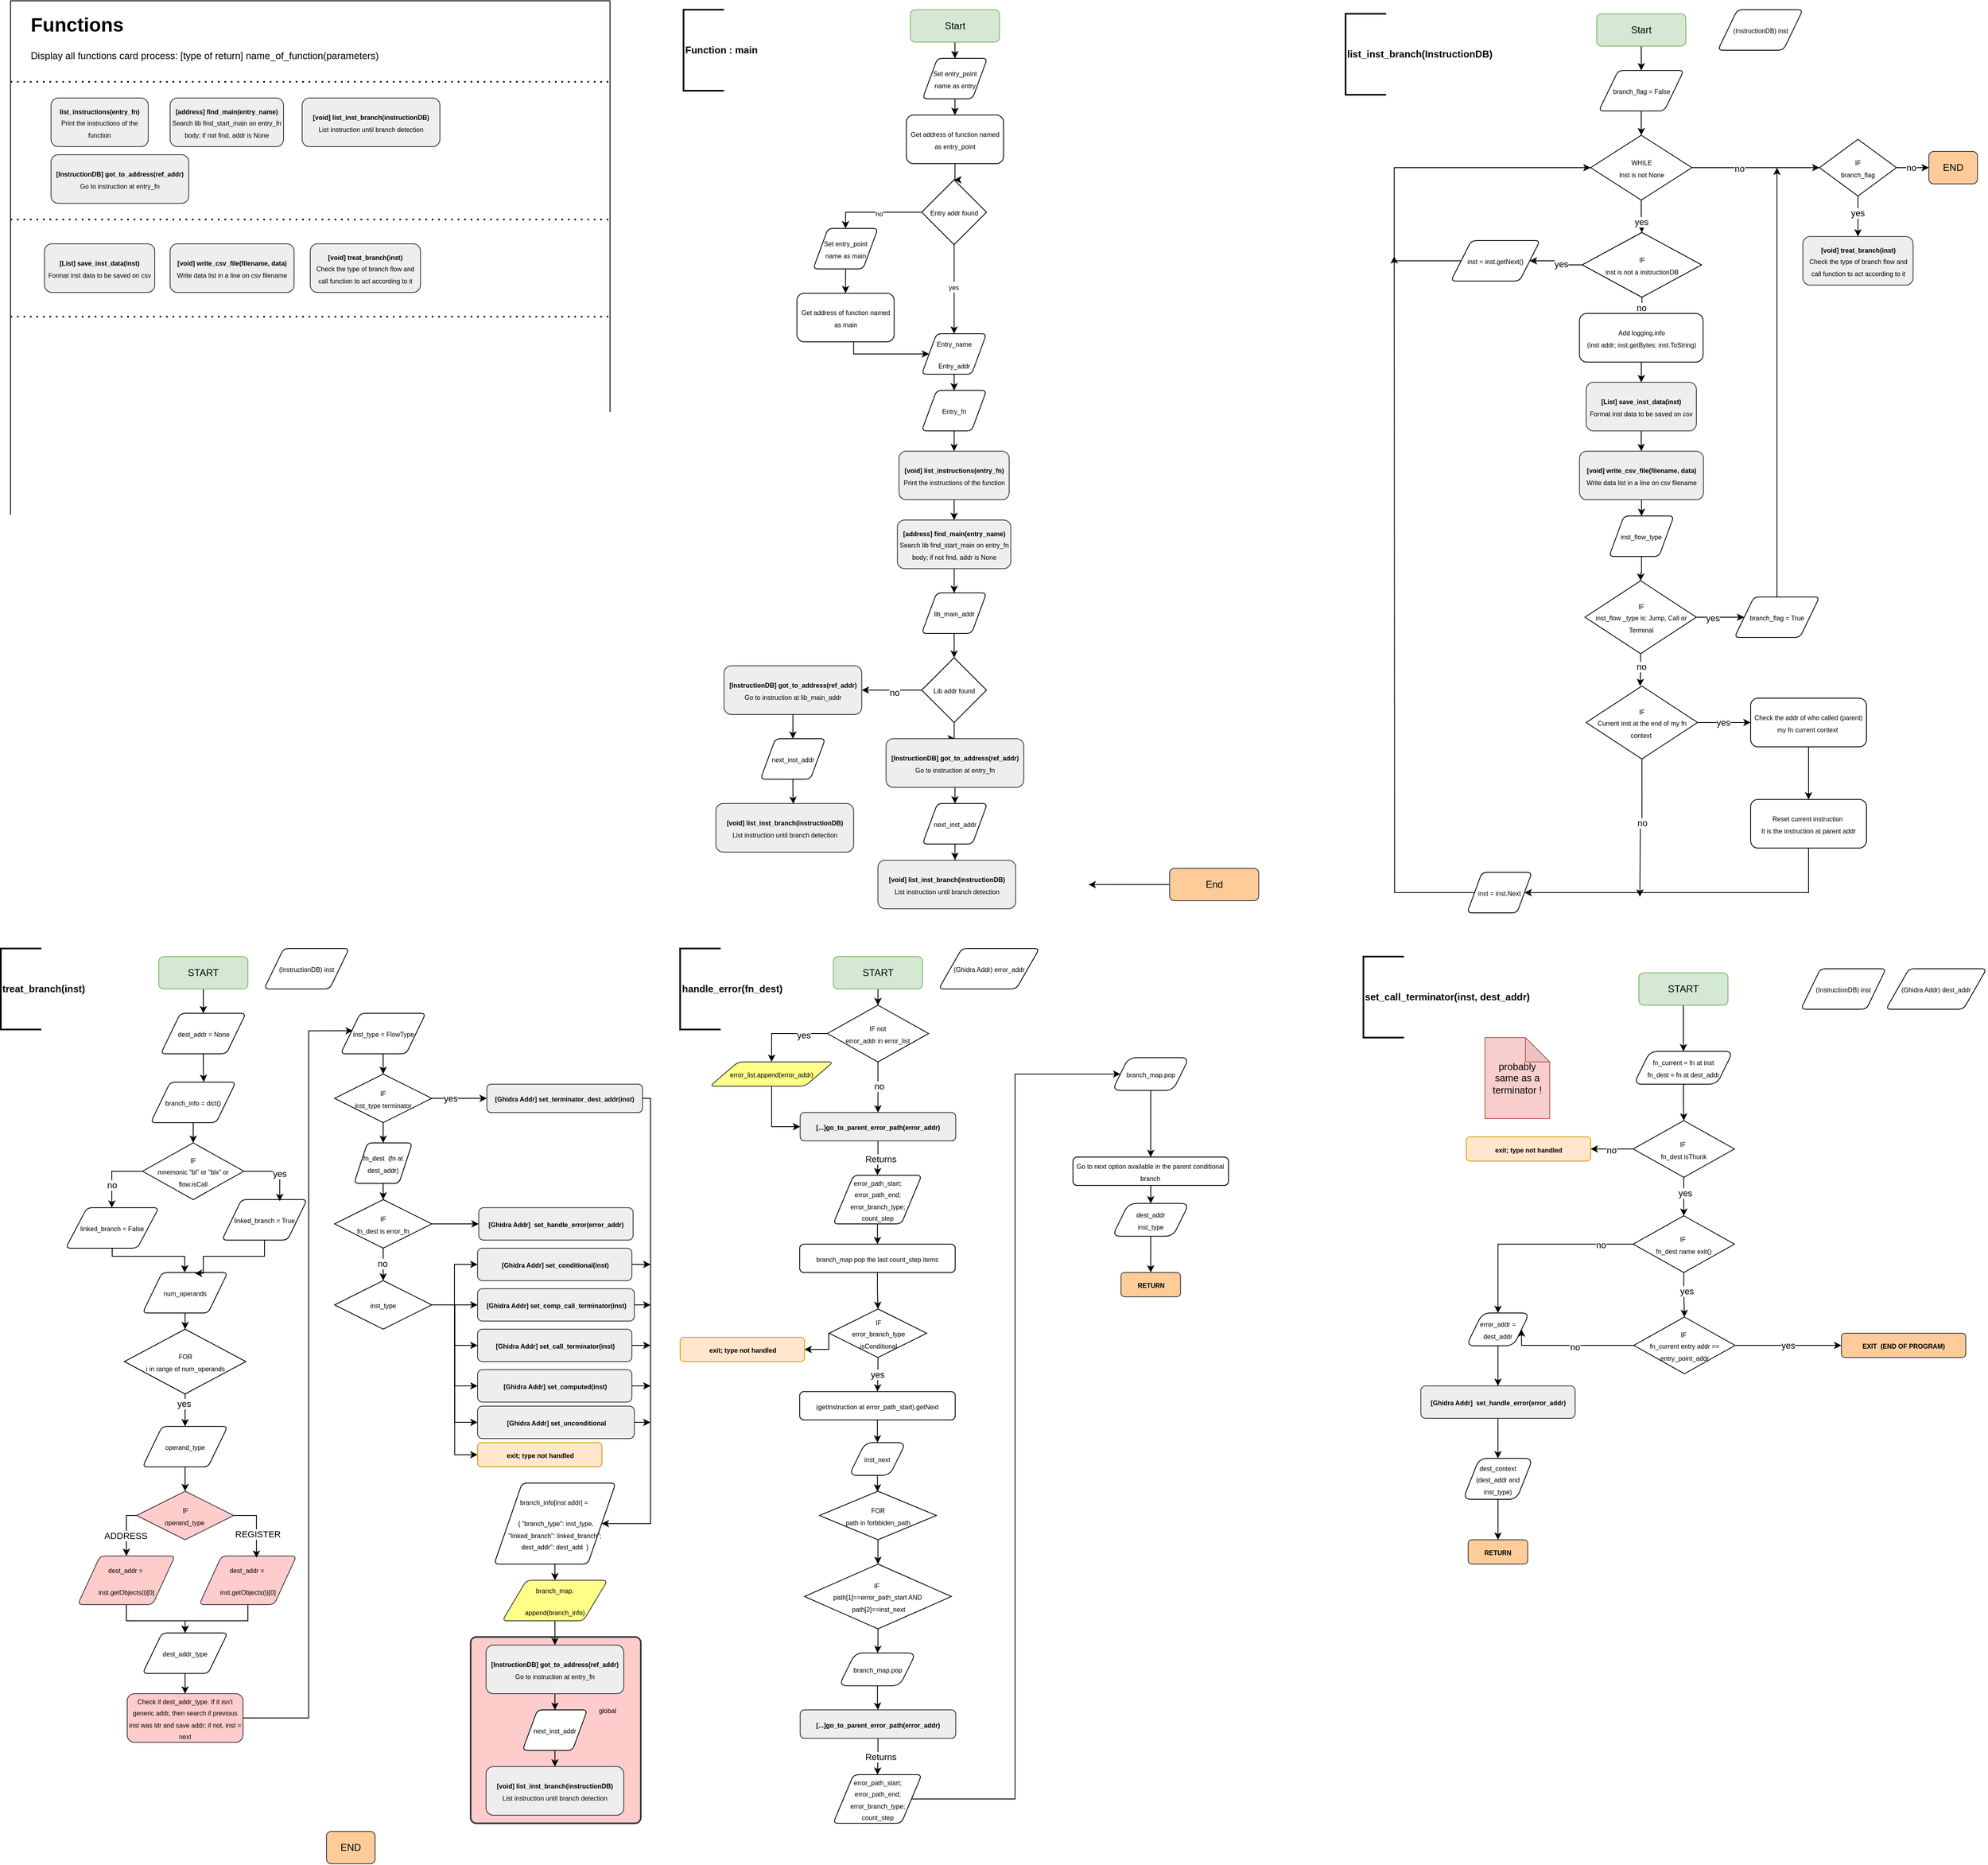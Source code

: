 <mxfile version="23.1.1" type="github">
  <diagram id="C5RBs43oDa-KdzZeNtuy" name="Page-1">
    <mxGraphModel dx="1122" dy="1930" grid="1" gridSize="10" guides="1" tooltips="1" connect="1" arrows="1" fold="1" page="1" pageScale="1" pageWidth="827" pageHeight="1169" background="#ffffff" math="0" shadow="0">
      <root>
        <mxCell id="WIyWlLk6GJQsqaUBKTNV-0" />
        <mxCell id="WIyWlLk6GJQsqaUBKTNV-1" parent="WIyWlLk6GJQsqaUBKTNV-0" />
        <mxCell id="zAUp7dM-AJPnExlxfuv2-283" value="" style="rounded=1;whiteSpace=wrap;html=1;absoluteArcSize=1;arcSize=14;strokeWidth=2;fillColor=#ffcccc;strokeColor=#36393d;" parent="WIyWlLk6GJQsqaUBKTNV-1" vertex="1">
          <mxGeometry x="598" y="870" width="210" height="230" as="geometry" />
        </mxCell>
        <mxCell id="zAUp7dM-AJPnExlxfuv2-63" value="" style="whiteSpace=wrap;html=1;aspect=fixed;" parent="WIyWlLk6GJQsqaUBKTNV-1" vertex="1">
          <mxGeometry x="30" y="-1150" width="740" height="740" as="geometry" />
        </mxCell>
        <mxCell id="zAUp7dM-AJPnExlxfuv2-24" value="&lt;span style=&quot;font-size: 8px;&quot;&gt;&lt;b&gt;list_instructions(entry_fn)&lt;/b&gt;&lt;br&gt;Print the instructions of the function&lt;/span&gt;" style="rounded=1;whiteSpace=wrap;html=1;fillColor=#eeeeee;strokeColor=#36393d;" parent="WIyWlLk6GJQsqaUBKTNV-1" vertex="1">
          <mxGeometry x="80" y="-1030" width="120" height="60" as="geometry" />
        </mxCell>
        <mxCell id="zAUp7dM-AJPnExlxfuv2-38" value="&lt;span style=&quot;font-size: 8px;&quot;&gt;&lt;b&gt;[address] find_main(entry_name)&lt;/b&gt;&lt;br&gt;Search lib find_start_main on entry_fn body; if not find, addr is None&lt;br&gt;&lt;/span&gt;" style="rounded=1;whiteSpace=wrap;html=1;fillColor=#eeeeee;strokeColor=#36393d;" parent="WIyWlLk6GJQsqaUBKTNV-1" vertex="1">
          <mxGeometry x="227" y="-1030" width="140" height="60" as="geometry" />
        </mxCell>
        <mxCell id="zAUp7dM-AJPnExlxfuv2-57" value="&lt;span style=&quot;font-size: 8px;&quot;&gt;&lt;b&gt;[void] list_inst_branch(instructionDB)&lt;br&gt;&lt;/b&gt;List instruction until branch detection&lt;br&gt;&lt;/span&gt;" style="rounded=1;whiteSpace=wrap;html=1;fillColor=#eeeeee;strokeColor=#36393d;" parent="WIyWlLk6GJQsqaUBKTNV-1" vertex="1">
          <mxGeometry x="390" y="-1030" width="170" height="60" as="geometry" />
        </mxCell>
        <mxCell id="zAUp7dM-AJPnExlxfuv2-58" value="&lt;span style=&quot;font-size: 8px;&quot;&gt;&lt;b&gt;[InstructionDB] got_to_address(ref_addr)&lt;/b&gt;&lt;br&gt;Go to instruction at entry_fn&lt;br&gt;&lt;/span&gt;" style="rounded=1;whiteSpace=wrap;html=1;fillColor=#eeeeee;strokeColor=#36393d;" parent="WIyWlLk6GJQsqaUBKTNV-1" vertex="1">
          <mxGeometry x="80" y="-960" width="170" height="60" as="geometry" />
        </mxCell>
        <mxCell id="zAUp7dM-AJPnExlxfuv2-65" value="&lt;h1&gt;Functions&lt;/h1&gt;&lt;p&gt;Display all functions card process: [type of return] name_of_function(parameters&lt;span style=&quot;background-color: initial;&quot;&gt;)&lt;/span&gt;&lt;/p&gt;" style="text;html=1;strokeColor=none;fillColor=none;spacing=5;spacingTop=-20;whiteSpace=wrap;overflow=hidden;rounded=0;" parent="WIyWlLk6GJQsqaUBKTNV-1" vertex="1">
          <mxGeometry x="50" y="-1140" width="700" height="80" as="geometry" />
        </mxCell>
        <mxCell id="zAUp7dM-AJPnExlxfuv2-66" style="edgeStyle=orthogonalEdgeStyle;rounded=0;orthogonalLoop=1;jettySize=auto;html=1;entryX=0.5;entryY=0;entryDx=0;entryDy=0;" parent="WIyWlLk6GJQsqaUBKTNV-1" source="zAUp7dM-AJPnExlxfuv2-67" target="zAUp7dM-AJPnExlxfuv2-69" edge="1">
          <mxGeometry relative="1" as="geometry" />
        </mxCell>
        <mxCell id="zAUp7dM-AJPnExlxfuv2-67" value="Start" style="rounded=1;whiteSpace=wrap;html=1;fillColor=#d5e8d4;strokeColor=#82b366;shadow=0;gradientColor=none;rotation=0;" parent="WIyWlLk6GJQsqaUBKTNV-1" vertex="1">
          <mxGeometry x="1988" y="-1134" width="110" height="40" as="geometry" />
        </mxCell>
        <mxCell id="zAUp7dM-AJPnExlxfuv2-79" style="edgeStyle=orthogonalEdgeStyle;rounded=0;orthogonalLoop=1;jettySize=auto;html=1;" parent="WIyWlLk6GJQsqaUBKTNV-1" source="zAUp7dM-AJPnExlxfuv2-69" target="zAUp7dM-AJPnExlxfuv2-71" edge="1">
          <mxGeometry relative="1" as="geometry" />
        </mxCell>
        <mxCell id="zAUp7dM-AJPnExlxfuv2-69" value="&lt;p&gt;&lt;span style=&quot;font-size: 8px;&quot;&gt;branch_flag = False&lt;/span&gt;&lt;/p&gt;" style="shape=parallelogram;html=1;strokeWidth=1;perimeter=parallelogramPerimeter;whiteSpace=wrap;rounded=1;arcSize=12;size=0.23;" parent="WIyWlLk6GJQsqaUBKTNV-1" vertex="1">
          <mxGeometry x="1990.5" y="-1064" width="105" height="50" as="geometry" />
        </mxCell>
        <mxCell id="zAUp7dM-AJPnExlxfuv2-70" value="&lt;b&gt;list_inst_branch(InstructionDB)&lt;/b&gt;" style="strokeWidth=2;html=1;shape=mxgraph.flowchart.annotation_1;align=left;pointerEvents=1;" parent="WIyWlLk6GJQsqaUBKTNV-1" vertex="1">
          <mxGeometry x="1678" y="-1134" width="50" height="100" as="geometry" />
        </mxCell>
        <mxCell id="zAUp7dM-AJPnExlxfuv2-73" value="" style="edgeStyle=orthogonalEdgeStyle;rounded=0;orthogonalLoop=1;jettySize=auto;html=1;" parent="WIyWlLk6GJQsqaUBKTNV-1" source="zAUp7dM-AJPnExlxfuv2-71" target="zAUp7dM-AJPnExlxfuv2-72" edge="1">
          <mxGeometry relative="1" as="geometry" />
        </mxCell>
        <mxCell id="zAUp7dM-AJPnExlxfuv2-103" value="yes" style="edgeLabel;html=1;align=center;verticalAlign=middle;resizable=0;points=[];" parent="zAUp7dM-AJPnExlxfuv2-73" vertex="1" connectable="0">
          <mxGeometry x="0.36" y="-1" relative="1" as="geometry">
            <mxPoint as="offset" />
          </mxGeometry>
        </mxCell>
        <mxCell id="zAUp7dM-AJPnExlxfuv2-106" style="edgeStyle=orthogonalEdgeStyle;rounded=0;orthogonalLoop=1;jettySize=auto;html=1;exitX=1;exitY=0.5;exitDx=0;exitDy=0;entryX=0;entryY=0.5;entryDx=0;entryDy=0;" parent="WIyWlLk6GJQsqaUBKTNV-1" source="zAUp7dM-AJPnExlxfuv2-71" target="zAUp7dM-AJPnExlxfuv2-104" edge="1">
          <mxGeometry relative="1" as="geometry" />
        </mxCell>
        <mxCell id="zAUp7dM-AJPnExlxfuv2-107" value="no" style="edgeLabel;html=1;align=center;verticalAlign=middle;resizable=0;points=[];" parent="zAUp7dM-AJPnExlxfuv2-106" vertex="1" connectable="0">
          <mxGeometry x="-0.265" y="-1" relative="1" as="geometry">
            <mxPoint as="offset" />
          </mxGeometry>
        </mxCell>
        <mxCell id="zAUp7dM-AJPnExlxfuv2-71" value="&lt;font style=&quot;font-size: 8px;&quot;&gt;WHILE&lt;br&gt;Inst is not None&lt;br&gt;&lt;/font&gt;" style="rhombus;whiteSpace=wrap;html=1;" parent="WIyWlLk6GJQsqaUBKTNV-1" vertex="1">
          <mxGeometry x="1980.5" y="-984" width="125" height="80" as="geometry" />
        </mxCell>
        <mxCell id="zAUp7dM-AJPnExlxfuv2-76" style="edgeStyle=orthogonalEdgeStyle;rounded=0;orthogonalLoop=1;jettySize=auto;html=1;" parent="WIyWlLk6GJQsqaUBKTNV-1" source="zAUp7dM-AJPnExlxfuv2-72" target="zAUp7dM-AJPnExlxfuv2-75" edge="1">
          <mxGeometry relative="1" as="geometry" />
        </mxCell>
        <mxCell id="zAUp7dM-AJPnExlxfuv2-77" value="yes" style="edgeLabel;html=1;align=center;verticalAlign=middle;resizable=0;points=[];" parent="zAUp7dM-AJPnExlxfuv2-76" vertex="1" connectable="0">
          <mxGeometry x="-0.22" relative="1" as="geometry">
            <mxPoint as="offset" />
          </mxGeometry>
        </mxCell>
        <mxCell id="zAUp7dM-AJPnExlxfuv2-82" style="edgeStyle=orthogonalEdgeStyle;rounded=0;orthogonalLoop=1;jettySize=auto;html=1;entryX=0.5;entryY=0;entryDx=0;entryDy=0;" parent="WIyWlLk6GJQsqaUBKTNV-1" source="zAUp7dM-AJPnExlxfuv2-72" target="zAUp7dM-AJPnExlxfuv2-80" edge="1">
          <mxGeometry relative="1" as="geometry" />
        </mxCell>
        <mxCell id="zAUp7dM-AJPnExlxfuv2-83" value="no" style="edgeLabel;html=1;align=center;verticalAlign=middle;resizable=0;points=[];" parent="zAUp7dM-AJPnExlxfuv2-82" vertex="1" connectable="0">
          <mxGeometry x="0.274" y="-1" relative="1" as="geometry">
            <mxPoint as="offset" />
          </mxGeometry>
        </mxCell>
        <mxCell id="zAUp7dM-AJPnExlxfuv2-72" value="&lt;font style=&quot;font-size: 8px;&quot;&gt;IF &lt;br&gt;inst is not a instructionDB&lt;br&gt;&lt;/font&gt;" style="rhombus;whiteSpace=wrap;html=1;" parent="WIyWlLk6GJQsqaUBKTNV-1" vertex="1">
          <mxGeometry x="1970" y="-864" width="147.5" height="80" as="geometry" />
        </mxCell>
        <mxCell id="zAUp7dM-AJPnExlxfuv2-105" style="edgeStyle=orthogonalEdgeStyle;rounded=0;orthogonalLoop=1;jettySize=auto;html=1;entryX=0;entryY=0.5;entryDx=0;entryDy=0;" parent="WIyWlLk6GJQsqaUBKTNV-1" source="zAUp7dM-AJPnExlxfuv2-75" target="zAUp7dM-AJPnExlxfuv2-71" edge="1">
          <mxGeometry relative="1" as="geometry">
            <Array as="points">
              <mxPoint x="1738" y="-829" />
              <mxPoint x="1738" y="-944" />
            </Array>
          </mxGeometry>
        </mxCell>
        <mxCell id="zAUp7dM-AJPnExlxfuv2-75" value="&lt;p&gt;&lt;span style=&quot;font-size: 8px;&quot;&gt;inst = inst.getNext()&lt;/span&gt;&lt;/p&gt;" style="shape=parallelogram;html=1;strokeWidth=1;perimeter=parallelogramPerimeter;whiteSpace=wrap;rounded=1;arcSize=12;size=0.23;" parent="WIyWlLk6GJQsqaUBKTNV-1" vertex="1">
          <mxGeometry x="1808" y="-854" width="110" height="50" as="geometry" />
        </mxCell>
        <mxCell id="zAUp7dM-AJPnExlxfuv2-85" style="edgeStyle=orthogonalEdgeStyle;rounded=0;orthogonalLoop=1;jettySize=auto;html=1;" parent="WIyWlLk6GJQsqaUBKTNV-1" source="zAUp7dM-AJPnExlxfuv2-80" target="zAUp7dM-AJPnExlxfuv2-84" edge="1">
          <mxGeometry relative="1" as="geometry" />
        </mxCell>
        <mxCell id="zAUp7dM-AJPnExlxfuv2-80" value="&lt;span style=&quot;font-size: 8px;&quot;&gt;Add logging.info&lt;br&gt;(inst addr; inst.getBytes; inst.ToString)&lt;br&gt;&lt;/span&gt;" style="rounded=1;whiteSpace=wrap;html=1;" parent="WIyWlLk6GJQsqaUBKTNV-1" vertex="1">
          <mxGeometry x="1966.75" y="-764" width="152.5" height="60" as="geometry" />
        </mxCell>
        <mxCell id="zAUp7dM-AJPnExlxfuv2-87" style="edgeStyle=orthogonalEdgeStyle;rounded=0;orthogonalLoop=1;jettySize=auto;html=1;" parent="WIyWlLk6GJQsqaUBKTNV-1" source="zAUp7dM-AJPnExlxfuv2-84" target="zAUp7dM-AJPnExlxfuv2-86" edge="1">
          <mxGeometry relative="1" as="geometry" />
        </mxCell>
        <mxCell id="zAUp7dM-AJPnExlxfuv2-84" value="&lt;span style=&quot;font-size: 8px;&quot;&gt;&lt;b&gt;[List] save_inst_data(inst)&lt;/b&gt;&lt;br&gt;Format inst data to be saved on csv&lt;br&gt;&lt;/span&gt;" style="rounded=1;whiteSpace=wrap;html=1;fillColor=#eeeeee;strokeColor=#36393d;" parent="WIyWlLk6GJQsqaUBKTNV-1" vertex="1">
          <mxGeometry x="1975" y="-679" width="136" height="60" as="geometry" />
        </mxCell>
        <mxCell id="zAUp7dM-AJPnExlxfuv2-99" style="edgeStyle=orthogonalEdgeStyle;rounded=0;orthogonalLoop=1;jettySize=auto;html=1;" parent="WIyWlLk6GJQsqaUBKTNV-1" source="zAUp7dM-AJPnExlxfuv2-86" target="zAUp7dM-AJPnExlxfuv2-97" edge="1">
          <mxGeometry relative="1" as="geometry" />
        </mxCell>
        <mxCell id="zAUp7dM-AJPnExlxfuv2-86" value="&lt;span style=&quot;font-size: 8px;&quot;&gt;&lt;b&gt;[void] write_csv_file(filename, data)&lt;/b&gt;&lt;br&gt;Write data list in a line on csv filename&lt;br&gt;&lt;/span&gt;" style="rounded=1;whiteSpace=wrap;html=1;fillColor=#eeeeee;strokeColor=#36393d;" parent="WIyWlLk6GJQsqaUBKTNV-1" vertex="1">
          <mxGeometry x="1966.75" y="-594" width="153" height="60" as="geometry" />
        </mxCell>
        <mxCell id="zAUp7dM-AJPnExlxfuv2-90" value="&lt;span style=&quot;font-size: 8px;&quot;&gt;&lt;b&gt;[List] save_inst_data(inst)&lt;/b&gt;&lt;br&gt;Format inst data to be saved on csv&lt;br&gt;&lt;/span&gt;" style="rounded=1;whiteSpace=wrap;html=1;fillColor=#eeeeee;strokeColor=#36393d;" parent="WIyWlLk6GJQsqaUBKTNV-1" vertex="1">
          <mxGeometry x="72" y="-850" width="136" height="60" as="geometry" />
        </mxCell>
        <mxCell id="zAUp7dM-AJPnExlxfuv2-91" value="&lt;span style=&quot;font-size: 8px;&quot;&gt;&lt;b&gt;[void] write_csv_file(filename, data)&lt;/b&gt;&lt;br&gt;Write data list in a line on csv filename&lt;br&gt;&lt;/span&gt;" style="rounded=1;whiteSpace=wrap;html=1;fillColor=#eeeeee;strokeColor=#36393d;" parent="WIyWlLk6GJQsqaUBKTNV-1" vertex="1">
          <mxGeometry x="227" y="-850" width="153" height="60" as="geometry" />
        </mxCell>
        <mxCell id="zAUp7dM-AJPnExlxfuv2-94" value="" style="endArrow=none;dashed=1;html=1;dashPattern=1 3;strokeWidth=2;rounded=0;exitX=0;exitY=0.5;exitDx=0;exitDy=0;entryX=1;entryY=0.5;entryDx=0;entryDy=0;" parent="WIyWlLk6GJQsqaUBKTNV-1" edge="1">
          <mxGeometry width="50" height="50" relative="1" as="geometry">
            <mxPoint x="30" y="-880" as="sourcePoint" />
            <mxPoint x="770" y="-880" as="targetPoint" />
            <Array as="points" />
          </mxGeometry>
        </mxCell>
        <mxCell id="zAUp7dM-AJPnExlxfuv2-95" value="" style="endArrow=none;dashed=1;html=1;dashPattern=1 3;strokeWidth=2;rounded=0;exitX=0;exitY=0.5;exitDx=0;exitDy=0;entryX=1;entryY=0.5;entryDx=0;entryDy=0;" parent="WIyWlLk6GJQsqaUBKTNV-1" edge="1">
          <mxGeometry width="50" height="50" relative="1" as="geometry">
            <mxPoint x="30" y="-760" as="sourcePoint" />
            <mxPoint x="770" y="-760" as="targetPoint" />
            <Array as="points">
              <mxPoint x="430" y="-760" />
            </Array>
          </mxGeometry>
        </mxCell>
        <mxCell id="zAUp7dM-AJPnExlxfuv2-96" value="" style="endArrow=none;dashed=1;html=1;dashPattern=1 3;strokeWidth=2;rounded=0;exitX=0;exitY=0.5;exitDx=0;exitDy=0;entryX=1;entryY=0.5;entryDx=0;entryDy=0;" parent="WIyWlLk6GJQsqaUBKTNV-1" edge="1">
          <mxGeometry width="50" height="50" relative="1" as="geometry">
            <mxPoint x="30" y="-1050" as="sourcePoint" />
            <mxPoint x="770" y="-1050" as="targetPoint" />
            <Array as="points" />
          </mxGeometry>
        </mxCell>
        <mxCell id="zAUp7dM-AJPnExlxfuv2-102" style="edgeStyle=orthogonalEdgeStyle;rounded=0;orthogonalLoop=1;jettySize=auto;html=1;entryX=0.5;entryY=0;entryDx=0;entryDy=0;" parent="WIyWlLk6GJQsqaUBKTNV-1" source="zAUp7dM-AJPnExlxfuv2-97" target="zAUp7dM-AJPnExlxfuv2-98" edge="1">
          <mxGeometry relative="1" as="geometry" />
        </mxCell>
        <mxCell id="zAUp7dM-AJPnExlxfuv2-97" value="&lt;p&gt;&lt;span style=&quot;font-size: 8px;&quot;&gt;inst_flow_type&lt;/span&gt;&lt;/p&gt;" style="shape=parallelogram;html=1;strokeWidth=1;perimeter=parallelogramPerimeter;whiteSpace=wrap;rounded=1;arcSize=12;size=0.23;" parent="WIyWlLk6GJQsqaUBKTNV-1" vertex="1">
          <mxGeometry x="2003.25" y="-514" width="80" height="50" as="geometry" />
        </mxCell>
        <mxCell id="zAUp7dM-AJPnExlxfuv2-109" style="edgeStyle=orthogonalEdgeStyle;rounded=0;orthogonalLoop=1;jettySize=auto;html=1;exitX=1;exitY=0.5;exitDx=0;exitDy=0;" parent="WIyWlLk6GJQsqaUBKTNV-1" source="zAUp7dM-AJPnExlxfuv2-98" target="zAUp7dM-AJPnExlxfuv2-108" edge="1">
          <mxGeometry relative="1" as="geometry" />
        </mxCell>
        <mxCell id="zAUp7dM-AJPnExlxfuv2-110" value="yes" style="edgeLabel;html=1;align=center;verticalAlign=middle;resizable=0;points=[];" parent="zAUp7dM-AJPnExlxfuv2-109" vertex="1" connectable="0">
          <mxGeometry x="-0.342" y="-1" relative="1" as="geometry">
            <mxPoint as="offset" />
          </mxGeometry>
        </mxCell>
        <mxCell id="zAUp7dM-AJPnExlxfuv2-122" style="edgeStyle=orthogonalEdgeStyle;rounded=0;orthogonalLoop=1;jettySize=auto;html=1;exitX=0.5;exitY=1;exitDx=0;exitDy=0;" parent="WIyWlLk6GJQsqaUBKTNV-1" source="zAUp7dM-AJPnExlxfuv2-98" edge="1">
          <mxGeometry relative="1" as="geometry">
            <mxPoint x="2041.514" y="-304" as="targetPoint" />
          </mxGeometry>
        </mxCell>
        <mxCell id="zAUp7dM-AJPnExlxfuv2-123" value="no" style="edgeLabel;html=1;align=center;verticalAlign=middle;resizable=0;points=[];" parent="zAUp7dM-AJPnExlxfuv2-122" vertex="1" connectable="0">
          <mxGeometry x="-0.243" relative="1" as="geometry">
            <mxPoint as="offset" />
          </mxGeometry>
        </mxCell>
        <mxCell id="zAUp7dM-AJPnExlxfuv2-98" value="&lt;font style=&quot;font-size: 8px;&quot;&gt;IF&lt;br&gt;inst_flow _type is: Jump, Call or Terminal&lt;br&gt;&lt;/font&gt;" style="rhombus;whiteSpace=wrap;html=1;" parent="WIyWlLk6GJQsqaUBKTNV-1" vertex="1">
          <mxGeometry x="1973.5" y="-434" width="137.5" height="90" as="geometry" />
        </mxCell>
        <mxCell id="zAUp7dM-AJPnExlxfuv2-114" style="edgeStyle=orthogonalEdgeStyle;rounded=0;orthogonalLoop=1;jettySize=auto;html=1;exitX=0.5;exitY=1;exitDx=0;exitDy=0;entryX=0.5;entryY=0;entryDx=0;entryDy=0;" parent="WIyWlLk6GJQsqaUBKTNV-1" source="zAUp7dM-AJPnExlxfuv2-104" target="zAUp7dM-AJPnExlxfuv2-113" edge="1">
          <mxGeometry relative="1" as="geometry" />
        </mxCell>
        <mxCell id="zAUp7dM-AJPnExlxfuv2-115" value="yes" style="edgeLabel;html=1;align=center;verticalAlign=middle;resizable=0;points=[];" parent="zAUp7dM-AJPnExlxfuv2-114" vertex="1" connectable="0">
          <mxGeometry x="-0.171" y="-1" relative="1" as="geometry">
            <mxPoint as="offset" />
          </mxGeometry>
        </mxCell>
        <mxCell id="zAUp7dM-AJPnExlxfuv2-104" value="&lt;font style=&quot;font-size: 8px;&quot;&gt;IF&lt;br&gt;branch_flag&lt;br&gt;&lt;/font&gt;" style="rhombus;whiteSpace=wrap;html=1;" parent="WIyWlLk6GJQsqaUBKTNV-1" vertex="1">
          <mxGeometry x="2263" y="-979" width="95" height="70" as="geometry" />
        </mxCell>
        <mxCell id="zAUp7dM-AJPnExlxfuv2-112" style="edgeStyle=orthogonalEdgeStyle;rounded=0;orthogonalLoop=1;jettySize=auto;html=1;" parent="WIyWlLk6GJQsqaUBKTNV-1" source="zAUp7dM-AJPnExlxfuv2-108" edge="1">
          <mxGeometry relative="1" as="geometry">
            <mxPoint x="2210.5" y="-944" as="targetPoint" />
          </mxGeometry>
        </mxCell>
        <mxCell id="zAUp7dM-AJPnExlxfuv2-108" value="&lt;p&gt;&lt;span style=&quot;font-size: 8px;&quot;&gt;branch_flag = True&lt;/span&gt;&lt;/p&gt;" style="shape=parallelogram;html=1;strokeWidth=1;perimeter=parallelogramPerimeter;whiteSpace=wrap;rounded=1;arcSize=12;size=0.23;" parent="WIyWlLk6GJQsqaUBKTNV-1" vertex="1">
          <mxGeometry x="2158" y="-414" width="105" height="50" as="geometry" />
        </mxCell>
        <mxCell id="zAUp7dM-AJPnExlxfuv2-113" value="&lt;span style=&quot;font-size: 8px;&quot;&gt;&lt;b&gt;[void] treat_branch(inst)&lt;/b&gt;&lt;br&gt;Check the type of branch flow and call function to act according to it&lt;br&gt;&lt;/span&gt;" style="rounded=1;whiteSpace=wrap;html=1;fillColor=#eeeeee;strokeColor=#36393d;" parent="WIyWlLk6GJQsqaUBKTNV-1" vertex="1">
          <mxGeometry x="2242.5" y="-859" width="136" height="60" as="geometry" />
        </mxCell>
        <mxCell id="zAUp7dM-AJPnExlxfuv2-116" value="END" style="rounded=1;whiteSpace=wrap;html=1;fillColor=#ffcc99;strokeColor=#36393d;shadow=0;rotation=0;" parent="WIyWlLk6GJQsqaUBKTNV-1" vertex="1">
          <mxGeometry x="2398" y="-964" width="60" height="40" as="geometry" />
        </mxCell>
        <mxCell id="zAUp7dM-AJPnExlxfuv2-117" style="edgeStyle=orthogonalEdgeStyle;rounded=0;orthogonalLoop=1;jettySize=auto;html=1;exitX=1;exitY=0.5;exitDx=0;exitDy=0;entryX=0;entryY=0.5;entryDx=0;entryDy=0;" parent="WIyWlLk6GJQsqaUBKTNV-1" source="zAUp7dM-AJPnExlxfuv2-104" target="zAUp7dM-AJPnExlxfuv2-116" edge="1">
          <mxGeometry relative="1" as="geometry" />
        </mxCell>
        <mxCell id="zAUp7dM-AJPnExlxfuv2-118" value="no" style="edgeLabel;html=1;align=center;verticalAlign=middle;resizable=0;points=[];" parent="zAUp7dM-AJPnExlxfuv2-117" vertex="1" connectable="0">
          <mxGeometry x="-0.121" relative="1" as="geometry">
            <mxPoint as="offset" />
          </mxGeometry>
        </mxCell>
        <mxCell id="zAUp7dM-AJPnExlxfuv2-119" value="&lt;p&gt;&lt;span style=&quot;font-size: 8px;&quot;&gt;(InstructionDB) inst&lt;/span&gt;&lt;/p&gt;" style="shape=parallelogram;html=1;strokeWidth=1;perimeter=parallelogramPerimeter;whiteSpace=wrap;rounded=1;arcSize=12;size=0.23;" parent="WIyWlLk6GJQsqaUBKTNV-1" vertex="1">
          <mxGeometry x="2137.5" y="-1139" width="105" height="50" as="geometry" />
        </mxCell>
        <mxCell id="zAUp7dM-AJPnExlxfuv2-131" style="edgeStyle=orthogonalEdgeStyle;rounded=0;orthogonalLoop=1;jettySize=auto;html=1;exitX=1;exitY=0.5;exitDx=0;exitDy=0;" parent="WIyWlLk6GJQsqaUBKTNV-1" source="zAUp7dM-AJPnExlxfuv2-139" target="zAUp7dM-AJPnExlxfuv2-130" edge="1">
          <mxGeometry relative="1" as="geometry">
            <mxPoint x="2113" y="-274" as="sourcePoint" />
          </mxGeometry>
        </mxCell>
        <mxCell id="zAUp7dM-AJPnExlxfuv2-132" value="yes" style="edgeLabel;html=1;align=center;verticalAlign=middle;resizable=0;points=[];" parent="zAUp7dM-AJPnExlxfuv2-131" vertex="1" connectable="0">
          <mxGeometry x="-0.034" relative="1" as="geometry">
            <mxPoint as="offset" />
          </mxGeometry>
        </mxCell>
        <mxCell id="zAUp7dM-AJPnExlxfuv2-136" style="edgeStyle=orthogonalEdgeStyle;rounded=0;orthogonalLoop=1;jettySize=auto;html=1;exitX=0.5;exitY=1;exitDx=0;exitDy=0;" parent="WIyWlLk6GJQsqaUBKTNV-1" source="zAUp7dM-AJPnExlxfuv2-139" edge="1">
          <mxGeometry relative="1" as="geometry">
            <mxPoint x="2041.286" y="-44" as="targetPoint" />
            <mxPoint x="2041.5" y="-244" as="sourcePoint" />
          </mxGeometry>
        </mxCell>
        <mxCell id="zAUp7dM-AJPnExlxfuv2-137" value="no" style="edgeLabel;html=1;align=center;verticalAlign=middle;resizable=0;points=[];" parent="zAUp7dM-AJPnExlxfuv2-136" vertex="1" connectable="0">
          <mxGeometry x="-0.084" relative="1" as="geometry">
            <mxPoint as="offset" />
          </mxGeometry>
        </mxCell>
        <mxCell id="zAUp7dM-AJPnExlxfuv2-125" style="edgeStyle=orthogonalEdgeStyle;rounded=0;orthogonalLoop=1;jettySize=auto;html=1;" parent="WIyWlLk6GJQsqaUBKTNV-1" source="zAUp7dM-AJPnExlxfuv2-124" edge="1">
          <mxGeometry relative="1" as="geometry">
            <mxPoint x="1738" y="-834.571" as="targetPoint" />
          </mxGeometry>
        </mxCell>
        <mxCell id="zAUp7dM-AJPnExlxfuv2-124" value="&lt;p&gt;&lt;span style=&quot;font-size: 8px;&quot;&gt;inst = inst.Next&lt;/span&gt;&lt;/p&gt;" style="shape=parallelogram;html=1;strokeWidth=1;perimeter=parallelogramPerimeter;whiteSpace=wrap;rounded=1;arcSize=12;size=0.23;" parent="WIyWlLk6GJQsqaUBKTNV-1" vertex="1">
          <mxGeometry x="1828" y="-74" width="80" height="50" as="geometry" />
        </mxCell>
        <mxCell id="zAUp7dM-AJPnExlxfuv2-134" style="edgeStyle=orthogonalEdgeStyle;rounded=0;orthogonalLoop=1;jettySize=auto;html=1;entryX=0.5;entryY=0;entryDx=0;entryDy=0;" parent="WIyWlLk6GJQsqaUBKTNV-1" source="zAUp7dM-AJPnExlxfuv2-130" target="zAUp7dM-AJPnExlxfuv2-133" edge="1">
          <mxGeometry relative="1" as="geometry" />
        </mxCell>
        <mxCell id="zAUp7dM-AJPnExlxfuv2-130" value="&lt;span style=&quot;font-size: 8px;&quot;&gt;Check the addr of who called (parent) my fn current context&amp;nbsp;&lt;br&gt;&lt;/span&gt;" style="rounded=1;whiteSpace=wrap;html=1;" parent="WIyWlLk6GJQsqaUBKTNV-1" vertex="1">
          <mxGeometry x="2178" y="-289" width="143" height="60" as="geometry" />
        </mxCell>
        <mxCell id="zAUp7dM-AJPnExlxfuv2-135" style="edgeStyle=orthogonalEdgeStyle;rounded=0;orthogonalLoop=1;jettySize=auto;html=1;" parent="WIyWlLk6GJQsqaUBKTNV-1" source="zAUp7dM-AJPnExlxfuv2-133" target="zAUp7dM-AJPnExlxfuv2-124" edge="1">
          <mxGeometry relative="1" as="geometry">
            <Array as="points">
              <mxPoint x="2250" y="-49" />
            </Array>
          </mxGeometry>
        </mxCell>
        <mxCell id="zAUp7dM-AJPnExlxfuv2-133" value="&lt;span style=&quot;font-size: 8px;&quot;&gt;Reset current instruction&amp;nbsp;&lt;br&gt;It is the instruction at parent addr&lt;br&gt;&lt;/span&gt;" style="rounded=1;whiteSpace=wrap;html=1;" parent="WIyWlLk6GJQsqaUBKTNV-1" vertex="1">
          <mxGeometry x="2178" y="-164" width="143" height="60" as="geometry" />
        </mxCell>
        <mxCell id="zAUp7dM-AJPnExlxfuv2-139" value="&lt;font style=&quot;font-size: 8px;&quot;&gt;IF&lt;br&gt;Current inst at the end of my fn context&amp;nbsp;&lt;br&gt;&lt;/font&gt;" style="rhombus;whiteSpace=wrap;html=1;" parent="WIyWlLk6GJQsqaUBKTNV-1" vertex="1">
          <mxGeometry x="1975" y="-304" width="137.5" height="90" as="geometry" />
        </mxCell>
        <mxCell id="zAUp7dM-AJPnExlxfuv2-148" style="edgeStyle=orthogonalEdgeStyle;rounded=0;orthogonalLoop=1;jettySize=auto;html=1;entryX=0.5;entryY=0;entryDx=0;entryDy=0;" parent="WIyWlLk6GJQsqaUBKTNV-1" source="zAUp7dM-AJPnExlxfuv2-140" target="zAUp7dM-AJPnExlxfuv2-145" edge="1">
          <mxGeometry relative="1" as="geometry" />
        </mxCell>
        <mxCell id="zAUp7dM-AJPnExlxfuv2-140" value="START" style="rounded=1;whiteSpace=wrap;html=1;fillColor=#d5e8d4;strokeColor=#82b366;shadow=0;gradientColor=none;rotation=0;" parent="WIyWlLk6GJQsqaUBKTNV-1" vertex="1">
          <mxGeometry x="213" y="30" width="110" height="40" as="geometry" />
        </mxCell>
        <mxCell id="zAUp7dM-AJPnExlxfuv2-141" value="&lt;b&gt;treat_branch(inst)&lt;/b&gt;" style="strokeWidth=2;html=1;shape=mxgraph.flowchart.annotation_1;align=left;pointerEvents=1;" parent="WIyWlLk6GJQsqaUBKTNV-1" vertex="1">
          <mxGeometry x="18" y="20" width="50" height="100" as="geometry" />
        </mxCell>
        <mxCell id="zAUp7dM-AJPnExlxfuv2-142" value="&lt;span style=&quot;font-size: 8px;&quot;&gt;&lt;b&gt;[void] treat_branch(inst)&lt;/b&gt;&lt;br&gt;Check the type of branch flow and call function to act according to it&lt;br&gt;&lt;/span&gt;" style="rounded=1;whiteSpace=wrap;html=1;fillColor=#eeeeee;strokeColor=#36393d;" parent="WIyWlLk6GJQsqaUBKTNV-1" vertex="1">
          <mxGeometry x="400" y="-850" width="136" height="60" as="geometry" />
        </mxCell>
        <mxCell id="zAUp7dM-AJPnExlxfuv2-143" value="&lt;p&gt;&lt;span style=&quot;font-size: 8px;&quot;&gt;(InstructionDB) inst&lt;/span&gt;&lt;/p&gt;" style="shape=parallelogram;html=1;strokeWidth=1;perimeter=parallelogramPerimeter;whiteSpace=wrap;rounded=1;arcSize=12;size=0.23;" parent="WIyWlLk6GJQsqaUBKTNV-1" vertex="1">
          <mxGeometry x="343" y="20" width="105" height="50" as="geometry" />
        </mxCell>
        <mxCell id="zAUp7dM-AJPnExlxfuv2-145" value="&lt;p&gt;&lt;span style=&quot;font-size: 8px;&quot;&gt;dest_addr = None&lt;/span&gt;&lt;/p&gt;" style="shape=parallelogram;html=1;strokeWidth=1;perimeter=parallelogramPerimeter;whiteSpace=wrap;rounded=1;arcSize=12;size=0.23;" parent="WIyWlLk6GJQsqaUBKTNV-1" vertex="1">
          <mxGeometry x="215.5" y="100" width="105" height="50" as="geometry" />
        </mxCell>
        <mxCell id="zAUp7dM-AJPnExlxfuv2-153" style="edgeStyle=orthogonalEdgeStyle;rounded=0;orthogonalLoop=1;jettySize=auto;html=1;entryX=0.5;entryY=0;entryDx=0;entryDy=0;" parent="WIyWlLk6GJQsqaUBKTNV-1" source="zAUp7dM-AJPnExlxfuv2-149" target="zAUp7dM-AJPnExlxfuv2-152" edge="1">
          <mxGeometry relative="1" as="geometry" />
        </mxCell>
        <mxCell id="zAUp7dM-AJPnExlxfuv2-149" value="&lt;p&gt;&lt;span style=&quot;font-size: 8px;&quot;&gt;branch_info = dict()&lt;/span&gt;&lt;/p&gt;" style="shape=parallelogram;html=1;strokeWidth=1;perimeter=parallelogramPerimeter;whiteSpace=wrap;rounded=1;arcSize=12;size=0.23;" parent="WIyWlLk6GJQsqaUBKTNV-1" vertex="1">
          <mxGeometry x="203" y="185" width="105" height="50" as="geometry" />
        </mxCell>
        <mxCell id="zAUp7dM-AJPnExlxfuv2-151" style="edgeStyle=orthogonalEdgeStyle;rounded=0;orthogonalLoop=1;jettySize=auto;html=1;entryX=0.624;entryY=-0.006;entryDx=0;entryDy=0;entryPerimeter=0;" parent="WIyWlLk6GJQsqaUBKTNV-1" source="zAUp7dM-AJPnExlxfuv2-145" target="zAUp7dM-AJPnExlxfuv2-149" edge="1">
          <mxGeometry relative="1" as="geometry" />
        </mxCell>
        <mxCell id="zAUp7dM-AJPnExlxfuv2-158" style="edgeStyle=orthogonalEdgeStyle;rounded=0;orthogonalLoop=1;jettySize=auto;html=1;" parent="WIyWlLk6GJQsqaUBKTNV-1" source="zAUp7dM-AJPnExlxfuv2-152" target="zAUp7dM-AJPnExlxfuv2-156" edge="1">
          <mxGeometry relative="1" as="geometry">
            <mxPoint x="153" y="350" as="targetPoint" />
            <Array as="points">
              <mxPoint x="155" y="295" />
            </Array>
          </mxGeometry>
        </mxCell>
        <mxCell id="zAUp7dM-AJPnExlxfuv2-161" value="no" style="edgeLabel;html=1;align=center;verticalAlign=middle;resizable=0;points=[];" parent="zAUp7dM-AJPnExlxfuv2-158" vertex="1" connectable="0">
          <mxGeometry x="0.315" relative="1" as="geometry">
            <mxPoint as="offset" />
          </mxGeometry>
        </mxCell>
        <mxCell id="zAUp7dM-AJPnExlxfuv2-152" value="&lt;font style=&quot;font-size: 8px;&quot;&gt;IF&lt;br&gt;mnemonic &quot;bl&quot; or &quot;blx&quot; or flow.isCall&lt;br&gt;&lt;/font&gt;" style="rhombus;whiteSpace=wrap;html=1;" parent="WIyWlLk6GJQsqaUBKTNV-1" vertex="1">
          <mxGeometry x="193" y="260" width="125" height="70" as="geometry" />
        </mxCell>
        <mxCell id="zAUp7dM-AJPnExlxfuv2-154" value="&lt;p&gt;&lt;span style=&quot;font-size: 8px;&quot;&gt;linked_branch = True&lt;/span&gt;&lt;/p&gt;" style="shape=parallelogram;html=1;strokeWidth=1;perimeter=parallelogramPerimeter;whiteSpace=wrap;rounded=1;arcSize=12;size=0.23;" parent="WIyWlLk6GJQsqaUBKTNV-1" vertex="1">
          <mxGeometry x="291" y="330" width="105" height="50" as="geometry" />
        </mxCell>
        <mxCell id="zAUp7dM-AJPnExlxfuv2-164" style="edgeStyle=orthogonalEdgeStyle;rounded=0;orthogonalLoop=1;jettySize=auto;html=1;" parent="WIyWlLk6GJQsqaUBKTNV-1" source="zAUp7dM-AJPnExlxfuv2-156" target="zAUp7dM-AJPnExlxfuv2-163" edge="1">
          <mxGeometry relative="1" as="geometry">
            <Array as="points">
              <mxPoint x="155" y="400" />
              <mxPoint x="245" y="400" />
            </Array>
          </mxGeometry>
        </mxCell>
        <mxCell id="zAUp7dM-AJPnExlxfuv2-156" value="&lt;p&gt;&lt;span style=&quot;font-size: 8px;&quot;&gt;linked_branch = False&lt;/span&gt;&lt;/p&gt;" style="shape=parallelogram;html=1;strokeWidth=1;perimeter=parallelogramPerimeter;whiteSpace=wrap;rounded=1;arcSize=12;size=0.23;" parent="WIyWlLk6GJQsqaUBKTNV-1" vertex="1">
          <mxGeometry x="98" y="340" width="115" height="50" as="geometry" />
        </mxCell>
        <mxCell id="zAUp7dM-AJPnExlxfuv2-160" style="edgeStyle=orthogonalEdgeStyle;rounded=0;orthogonalLoop=1;jettySize=auto;html=1;exitX=1;exitY=0.5;exitDx=0;exitDy=0;entryX=0.679;entryY=0.037;entryDx=0;entryDy=0;entryPerimeter=0;" parent="WIyWlLk6GJQsqaUBKTNV-1" source="zAUp7dM-AJPnExlxfuv2-152" target="zAUp7dM-AJPnExlxfuv2-154" edge="1">
          <mxGeometry relative="1" as="geometry" />
        </mxCell>
        <mxCell id="zAUp7dM-AJPnExlxfuv2-162" value="yes" style="edgeLabel;html=1;align=center;verticalAlign=middle;resizable=0;points=[];" parent="zAUp7dM-AJPnExlxfuv2-160" vertex="1" connectable="0">
          <mxGeometry x="0.166" y="-1" relative="1" as="geometry">
            <mxPoint as="offset" />
          </mxGeometry>
        </mxCell>
        <mxCell id="zAUp7dM-AJPnExlxfuv2-168" style="edgeStyle=orthogonalEdgeStyle;rounded=0;orthogonalLoop=1;jettySize=auto;html=1;" parent="WIyWlLk6GJQsqaUBKTNV-1" source="zAUp7dM-AJPnExlxfuv2-163" target="zAUp7dM-AJPnExlxfuv2-167" edge="1">
          <mxGeometry relative="1" as="geometry" />
        </mxCell>
        <mxCell id="zAUp7dM-AJPnExlxfuv2-163" value="&lt;p&gt;&lt;span style=&quot;font-size: 8px;&quot;&gt;num_operands&lt;/span&gt;&lt;/p&gt;" style="shape=parallelogram;html=1;strokeWidth=1;perimeter=parallelogramPerimeter;whiteSpace=wrap;rounded=1;arcSize=12;size=0.23;" parent="WIyWlLk6GJQsqaUBKTNV-1" vertex="1">
          <mxGeometry x="193" y="420" width="105" height="50" as="geometry" />
        </mxCell>
        <mxCell id="zAUp7dM-AJPnExlxfuv2-165" style="edgeStyle=orthogonalEdgeStyle;rounded=0;orthogonalLoop=1;jettySize=auto;html=1;entryX=0.615;entryY=0.02;entryDx=0;entryDy=0;entryPerimeter=0;" parent="WIyWlLk6GJQsqaUBKTNV-1" source="zAUp7dM-AJPnExlxfuv2-154" target="zAUp7dM-AJPnExlxfuv2-163" edge="1">
          <mxGeometry relative="1" as="geometry">
            <Array as="points">
              <mxPoint x="343" y="400" />
              <mxPoint x="268" y="400" />
              <mxPoint x="268" y="421" />
            </Array>
          </mxGeometry>
        </mxCell>
        <mxCell id="zAUp7dM-AJPnExlxfuv2-171" style="edgeStyle=orthogonalEdgeStyle;rounded=0;orthogonalLoop=1;jettySize=auto;html=1;entryX=0.5;entryY=0;entryDx=0;entryDy=0;" parent="WIyWlLk6GJQsqaUBKTNV-1" source="zAUp7dM-AJPnExlxfuv2-167" target="zAUp7dM-AJPnExlxfuv2-170" edge="1">
          <mxGeometry relative="1" as="geometry" />
        </mxCell>
        <mxCell id="zAUp7dM-AJPnExlxfuv2-172" value="yes" style="edgeLabel;html=1;align=center;verticalAlign=middle;resizable=0;points=[];" parent="zAUp7dM-AJPnExlxfuv2-171" vertex="1" connectable="0">
          <mxGeometry x="-0.415" y="-2" relative="1" as="geometry">
            <mxPoint as="offset" />
          </mxGeometry>
        </mxCell>
        <mxCell id="zAUp7dM-AJPnExlxfuv2-167" value="&lt;font style=&quot;font-size: 8px;&quot;&gt;FOR&lt;br&gt;i in range of num_operands&lt;br&gt;&lt;/font&gt;" style="rhombus;whiteSpace=wrap;html=1;" parent="WIyWlLk6GJQsqaUBKTNV-1" vertex="1">
          <mxGeometry x="170.5" y="490" width="150" height="80" as="geometry" />
        </mxCell>
        <mxCell id="zAUp7dM-AJPnExlxfuv2-186" style="edgeStyle=orthogonalEdgeStyle;rounded=0;orthogonalLoop=1;jettySize=auto;html=1;entryX=0.5;entryY=0;entryDx=0;entryDy=0;" parent="WIyWlLk6GJQsqaUBKTNV-1" source="zAUp7dM-AJPnExlxfuv2-169" target="zAUp7dM-AJPnExlxfuv2-185" edge="1">
          <mxGeometry relative="1" as="geometry" />
        </mxCell>
        <mxCell id="zAUp7dM-AJPnExlxfuv2-169" value="&lt;p&gt;&lt;span style=&quot;font-size: 8px;&quot;&gt;dest_addr_type&lt;/span&gt;&lt;/p&gt;" style="shape=parallelogram;html=1;strokeWidth=1;perimeter=parallelogramPerimeter;whiteSpace=wrap;rounded=1;arcSize=12;size=0.23;" parent="WIyWlLk6GJQsqaUBKTNV-1" vertex="1">
          <mxGeometry x="193" y="865" width="105" height="50" as="geometry" />
        </mxCell>
        <mxCell id="zAUp7dM-AJPnExlxfuv2-176" style="edgeStyle=orthogonalEdgeStyle;rounded=0;orthogonalLoop=1;jettySize=auto;html=1;" parent="WIyWlLk6GJQsqaUBKTNV-1" source="zAUp7dM-AJPnExlxfuv2-170" target="zAUp7dM-AJPnExlxfuv2-174" edge="1">
          <mxGeometry relative="1" as="geometry" />
        </mxCell>
        <mxCell id="zAUp7dM-AJPnExlxfuv2-170" value="&lt;p&gt;&lt;span style=&quot;font-size: 8px;&quot;&gt;operand_type&lt;/span&gt;&lt;/p&gt;" style="shape=parallelogram;html=1;strokeWidth=1;perimeter=parallelogramPerimeter;whiteSpace=wrap;rounded=1;arcSize=12;size=0.23;" parent="WIyWlLk6GJQsqaUBKTNV-1" vertex="1">
          <mxGeometry x="193" y="610" width="105" height="50" as="geometry" />
        </mxCell>
        <mxCell id="zAUp7dM-AJPnExlxfuv2-179" style="edgeStyle=orthogonalEdgeStyle;rounded=0;orthogonalLoop=1;jettySize=auto;html=1;entryX=0.5;entryY=0;entryDx=0;entryDy=0;exitX=0;exitY=0.5;exitDx=0;exitDy=0;" parent="WIyWlLk6GJQsqaUBKTNV-1" source="zAUp7dM-AJPnExlxfuv2-174" target="zAUp7dM-AJPnExlxfuv2-175" edge="1">
          <mxGeometry relative="1" as="geometry">
            <Array as="points">
              <mxPoint x="173" y="720" />
            </Array>
          </mxGeometry>
        </mxCell>
        <mxCell id="zAUp7dM-AJPnExlxfuv2-180" value="ADDRESS" style="edgeLabel;html=1;align=center;verticalAlign=middle;resizable=0;points=[];" parent="zAUp7dM-AJPnExlxfuv2-179" vertex="1" connectable="0">
          <mxGeometry x="0.207" y="-1" relative="1" as="geometry">
            <mxPoint as="offset" />
          </mxGeometry>
        </mxCell>
        <mxCell id="zAUp7dM-AJPnExlxfuv2-174" value="&lt;font style=&quot;font-size: 8px;&quot;&gt;IF&lt;br&gt;operand_type&amp;nbsp;&lt;br&gt;&lt;/font&gt;" style="rhombus;whiteSpace=wrap;html=1;fillColor=#ffcccc;strokeColor=#36393d;" parent="WIyWlLk6GJQsqaUBKTNV-1" vertex="1">
          <mxGeometry x="185.5" y="690" width="120" height="60" as="geometry" />
        </mxCell>
        <mxCell id="zAUp7dM-AJPnExlxfuv2-184" style="edgeStyle=orthogonalEdgeStyle;rounded=0;orthogonalLoop=1;jettySize=auto;html=1;" parent="WIyWlLk6GJQsqaUBKTNV-1" source="zAUp7dM-AJPnExlxfuv2-175" target="zAUp7dM-AJPnExlxfuv2-169" edge="1">
          <mxGeometry relative="1" as="geometry" />
        </mxCell>
        <mxCell id="zAUp7dM-AJPnExlxfuv2-175" value="&lt;p&gt;&lt;span style=&quot;font-size: 8px;&quot;&gt;dest_addr =&amp;nbsp;&lt;/span&gt;&lt;/p&gt;&lt;p&gt;&lt;span style=&quot;font-size: 8px; background-color: initial;&quot;&gt;inst.getObjects(i)[0]&lt;/span&gt;&lt;/p&gt;" style="shape=parallelogram;html=1;strokeWidth=1;perimeter=parallelogramPerimeter;whiteSpace=wrap;rounded=1;arcSize=12;size=0.23;fillColor=#ffcccc;strokeColor=#36393d;" parent="WIyWlLk6GJQsqaUBKTNV-1" vertex="1">
          <mxGeometry x="113" y="770" width="120" height="60" as="geometry" />
        </mxCell>
        <mxCell id="zAUp7dM-AJPnExlxfuv2-183" style="edgeStyle=orthogonalEdgeStyle;rounded=0;orthogonalLoop=1;jettySize=auto;html=1;" parent="WIyWlLk6GJQsqaUBKTNV-1" source="zAUp7dM-AJPnExlxfuv2-177" target="zAUp7dM-AJPnExlxfuv2-169" edge="1">
          <mxGeometry relative="1" as="geometry" />
        </mxCell>
        <mxCell id="zAUp7dM-AJPnExlxfuv2-177" value="&lt;p&gt;&lt;span style=&quot;font-size: 8px;&quot;&gt;dest_addr =&amp;nbsp;&lt;/span&gt;&lt;/p&gt;&lt;p&gt;&lt;span style=&quot;font-size: 8px; background-color: initial;&quot;&gt;inst.getObjects(i)[0]&lt;/span&gt;&lt;/p&gt;" style="shape=parallelogram;html=1;strokeWidth=1;perimeter=parallelogramPerimeter;whiteSpace=wrap;rounded=1;arcSize=12;size=0.23;fillColor=#ffcccc;strokeColor=#36393d;" parent="WIyWlLk6GJQsqaUBKTNV-1" vertex="1">
          <mxGeometry x="263" y="770" width="120" height="60" as="geometry" />
        </mxCell>
        <mxCell id="zAUp7dM-AJPnExlxfuv2-178" style="edgeStyle=orthogonalEdgeStyle;rounded=0;orthogonalLoop=1;jettySize=auto;html=1;exitX=1;exitY=0.5;exitDx=0;exitDy=0;entryX=0.588;entryY=0.036;entryDx=0;entryDy=0;entryPerimeter=0;" parent="WIyWlLk6GJQsqaUBKTNV-1" source="zAUp7dM-AJPnExlxfuv2-174" target="zAUp7dM-AJPnExlxfuv2-177" edge="1">
          <mxGeometry relative="1" as="geometry" />
        </mxCell>
        <mxCell id="zAUp7dM-AJPnExlxfuv2-181" value="REGISTER" style="edgeLabel;html=1;align=center;verticalAlign=middle;resizable=0;points=[];" parent="zAUp7dM-AJPnExlxfuv2-178" vertex="1" connectable="0">
          <mxGeometry x="0.264" y="1" relative="1" as="geometry">
            <mxPoint as="offset" />
          </mxGeometry>
        </mxCell>
        <mxCell id="zAUp7dM-AJPnExlxfuv2-185" value="&lt;span style=&quot;font-size: 8px;&quot;&gt;Check if dest_addr_type. If it isn&#39;t generic addr, then search if previous inst was ldr and save addr; if not, inst = next&lt;br&gt;&lt;/span&gt;" style="rounded=1;whiteSpace=wrap;html=1;fillColor=#ffcccc;strokeColor=#36393d;" parent="WIyWlLk6GJQsqaUBKTNV-1" vertex="1">
          <mxGeometry x="174" y="940" width="143" height="60" as="geometry" />
        </mxCell>
        <mxCell id="zAUp7dM-AJPnExlxfuv2-196" style="edgeStyle=orthogonalEdgeStyle;rounded=0;orthogonalLoop=1;jettySize=auto;html=1;entryX=0.5;entryY=0;entryDx=0;entryDy=0;" parent="WIyWlLk6GJQsqaUBKTNV-1" source="zAUp7dM-AJPnExlxfuv2-197" target="zAUp7dM-AJPnExlxfuv2-198" edge="1">
          <mxGeometry relative="1" as="geometry" />
        </mxCell>
        <mxCell id="zAUp7dM-AJPnExlxfuv2-197" value="&lt;p&gt;&lt;span style=&quot;font-size: 8px;&quot;&gt;inst_type = FlowType&lt;/span&gt;&lt;/p&gt;" style="shape=parallelogram;html=1;strokeWidth=1;perimeter=parallelogramPerimeter;whiteSpace=wrap;rounded=1;arcSize=12;size=0.23;" parent="WIyWlLk6GJQsqaUBKTNV-1" vertex="1">
          <mxGeometry x="437.5" y="100" width="105" height="50" as="geometry" />
        </mxCell>
        <mxCell id="zAUp7dM-AJPnExlxfuv2-204" style="edgeStyle=orthogonalEdgeStyle;rounded=0;orthogonalLoop=1;jettySize=auto;html=1;exitX=1;exitY=0.5;exitDx=0;exitDy=0;entryX=0;entryY=0.5;entryDx=0;entryDy=0;" parent="WIyWlLk6GJQsqaUBKTNV-1" source="zAUp7dM-AJPnExlxfuv2-198" target="zAUp7dM-AJPnExlxfuv2-199" edge="1">
          <mxGeometry relative="1" as="geometry" />
        </mxCell>
        <mxCell id="zAUp7dM-AJPnExlxfuv2-205" value="yes" style="edgeLabel;html=1;align=center;verticalAlign=middle;resizable=0;points=[];" parent="zAUp7dM-AJPnExlxfuv2-204" vertex="1" connectable="0">
          <mxGeometry x="-0.317" relative="1" as="geometry">
            <mxPoint as="offset" />
          </mxGeometry>
        </mxCell>
        <mxCell id="zAUp7dM-AJPnExlxfuv2-274" style="edgeStyle=orthogonalEdgeStyle;rounded=0;orthogonalLoop=1;jettySize=auto;html=1;" parent="WIyWlLk6GJQsqaUBKTNV-1" source="zAUp7dM-AJPnExlxfuv2-198" target="zAUp7dM-AJPnExlxfuv2-273" edge="1">
          <mxGeometry relative="1" as="geometry" />
        </mxCell>
        <mxCell id="zAUp7dM-AJPnExlxfuv2-198" value="&lt;font style=&quot;font-size: 8px;&quot;&gt;IF&lt;br&gt;inst_type terminator&lt;br&gt;&lt;/font&gt;" style="rhombus;whiteSpace=wrap;html=1;" parent="WIyWlLk6GJQsqaUBKTNV-1" vertex="1">
          <mxGeometry x="430" y="175" width="120" height="60" as="geometry" />
        </mxCell>
        <mxCell id="zAUp7dM-AJPnExlxfuv2-208" style="edgeStyle=orthogonalEdgeStyle;rounded=0;orthogonalLoop=1;jettySize=auto;html=1;entryX=1;entryY=0.5;entryDx=0;entryDy=0;" parent="WIyWlLk6GJQsqaUBKTNV-1" source="zAUp7dM-AJPnExlxfuv2-199" target="zAUp7dM-AJPnExlxfuv2-207" edge="1">
          <mxGeometry relative="1" as="geometry">
            <Array as="points">
              <mxPoint x="820" y="205" />
              <mxPoint x="820" y="730" />
            </Array>
          </mxGeometry>
        </mxCell>
        <mxCell id="zAUp7dM-AJPnExlxfuv2-199" value="&lt;span style=&quot;font-size: 8px;&quot;&gt;&lt;b&gt;[Ghidra Addr] set_terminator_dest_addr(inst)&lt;/b&gt;&lt;br&gt;&lt;/span&gt;" style="rounded=1;whiteSpace=wrap;html=1;fillColor=#eeeeee;strokeColor=#36393d;" parent="WIyWlLk6GJQsqaUBKTNV-1" vertex="1">
          <mxGeometry x="618" y="187.5" width="192" height="35" as="geometry" />
        </mxCell>
        <mxCell id="zAUp7dM-AJPnExlxfuv2-200" style="edgeStyle=orthogonalEdgeStyle;rounded=0;orthogonalLoop=1;jettySize=auto;html=1;entryX=0.143;entryY=0.431;entryDx=0;entryDy=0;entryPerimeter=0;" parent="WIyWlLk6GJQsqaUBKTNV-1" source="zAUp7dM-AJPnExlxfuv2-185" target="zAUp7dM-AJPnExlxfuv2-197" edge="1">
          <mxGeometry relative="1" as="geometry">
            <Array as="points">
              <mxPoint x="398" y="970" />
              <mxPoint x="398" y="122" />
            </Array>
          </mxGeometry>
        </mxCell>
        <mxCell id="zAUp7dM-AJPnExlxfuv2-211" style="edgeStyle=orthogonalEdgeStyle;rounded=0;orthogonalLoop=1;jettySize=auto;html=1;" parent="WIyWlLk6GJQsqaUBKTNV-1" source="zAUp7dM-AJPnExlxfuv2-207" target="zAUp7dM-AJPnExlxfuv2-210" edge="1">
          <mxGeometry relative="1" as="geometry" />
        </mxCell>
        <mxCell id="zAUp7dM-AJPnExlxfuv2-207" value="&lt;p&gt;&lt;span style=&quot;font-size: 8px;&quot;&gt;branch_info[inst addr] =&amp;nbsp;&lt;/span&gt;&lt;/p&gt;&lt;p&gt;&lt;span style=&quot;font-size: 8px;&quot;&gt;&amp;nbsp; &amp;nbsp; &amp;nbsp; &amp;nbsp; { &quot;branch_type&quot;: inst_type,&lt;/span&gt;&lt;span style=&quot;font-size: 8px; background-color: initial;&quot;&gt;&amp;nbsp; &amp;nbsp; &amp;nbsp; &amp;nbsp; &quot;linked_branch&quot;: linked_branch&lt;/span&gt;&lt;span style=&quot;font-size: 8px; background-color: initial;&quot;&gt;&quot;; dest_addr&quot;: dest_add&lt;/span&gt;&lt;span style=&quot;font-size: 8px; background-color: initial;&quot;&gt;&amp;nbsp; }&lt;/span&gt;&lt;/p&gt;" style="shape=parallelogram;html=1;strokeWidth=1;perimeter=parallelogramPerimeter;whiteSpace=wrap;rounded=1;arcSize=12;size=0.23;" parent="WIyWlLk6GJQsqaUBKTNV-1" vertex="1">
          <mxGeometry x="627" y="680" width="150" height="100" as="geometry" />
        </mxCell>
        <mxCell id="zAUp7dM-AJPnExlxfuv2-223" style="edgeStyle=orthogonalEdgeStyle;rounded=0;orthogonalLoop=1;jettySize=auto;html=1;" parent="WIyWlLk6GJQsqaUBKTNV-1" source="zAUp7dM-AJPnExlxfuv2-210" target="zAUp7dM-AJPnExlxfuv2-219" edge="1">
          <mxGeometry relative="1" as="geometry" />
        </mxCell>
        <mxCell id="zAUp7dM-AJPnExlxfuv2-210" value="&lt;p&gt;&lt;span style=&quot;font-size: 8px;&quot;&gt;branch_map.&lt;/span&gt;&lt;/p&gt;&lt;p&gt;&lt;span style=&quot;background-color: initial; font-size: 8px;&quot;&gt;append(branch_info)&lt;/span&gt;&lt;/p&gt;" style="shape=parallelogram;html=1;strokeWidth=1;perimeter=parallelogramPerimeter;whiteSpace=wrap;rounded=1;arcSize=12;size=0.23;fillColor=#ffff88;strokeColor=#36393d;" parent="WIyWlLk6GJQsqaUBKTNV-1" vertex="1">
          <mxGeometry x="637" y="800" width="130" height="50" as="geometry" />
        </mxCell>
        <mxCell id="zAUp7dM-AJPnExlxfuv2-215" value="&lt;font style=&quot;font-size: 8px;&quot;&gt;global&lt;/font&gt;" style="text;html=1;strokeColor=none;fillColor=none;align=center;verticalAlign=middle;whiteSpace=wrap;rounded=0;" parent="WIyWlLk6GJQsqaUBKTNV-1" vertex="1">
          <mxGeometry x="737" y="945" width="60" height="30" as="geometry" />
        </mxCell>
        <mxCell id="zAUp7dM-AJPnExlxfuv2-216" value="END" style="rounded=1;whiteSpace=wrap;html=1;fillColor=#ffcc99;strokeColor=#36393d;shadow=0;rotation=0;" parent="WIyWlLk6GJQsqaUBKTNV-1" vertex="1">
          <mxGeometry x="420" y="1110" width="60" height="40" as="geometry" />
        </mxCell>
        <mxCell id="zAUp7dM-AJPnExlxfuv2-218" style="edgeStyle=orthogonalEdgeStyle;rounded=0;orthogonalLoop=1;jettySize=auto;html=1;" parent="WIyWlLk6GJQsqaUBKTNV-1" source="zAUp7dM-AJPnExlxfuv2-219" target="zAUp7dM-AJPnExlxfuv2-221" edge="1">
          <mxGeometry relative="1" as="geometry" />
        </mxCell>
        <mxCell id="zAUp7dM-AJPnExlxfuv2-219" value="&lt;span style=&quot;font-size: 8px;&quot;&gt;&lt;b&gt;[InstructionDB] got_to_address(ref_addr)&lt;/b&gt;&lt;br&gt;Go to instruction at entry_fn&lt;br&gt;&lt;/span&gt;" style="rounded=1;whiteSpace=wrap;html=1;fillColor=#eeeeee;strokeColor=#36393d;" parent="WIyWlLk6GJQsqaUBKTNV-1" vertex="1">
          <mxGeometry x="617" y="880" width="170" height="60" as="geometry" />
        </mxCell>
        <mxCell id="zAUp7dM-AJPnExlxfuv2-282" style="edgeStyle=orthogonalEdgeStyle;rounded=0;orthogonalLoop=1;jettySize=auto;html=1;entryX=0.5;entryY=0;entryDx=0;entryDy=0;" parent="WIyWlLk6GJQsqaUBKTNV-1" source="zAUp7dM-AJPnExlxfuv2-221" target="zAUp7dM-AJPnExlxfuv2-281" edge="1">
          <mxGeometry relative="1" as="geometry" />
        </mxCell>
        <mxCell id="zAUp7dM-AJPnExlxfuv2-221" value="&lt;p&gt;&lt;span style=&quot;font-size: 8px;&quot;&gt;next_inst_addr&lt;/span&gt;&lt;/p&gt;" style="shape=parallelogram;html=1;strokeWidth=1;perimeter=parallelogramPerimeter;whiteSpace=wrap;rounded=1;arcSize=12;size=0.23;" parent="WIyWlLk6GJQsqaUBKTNV-1" vertex="1">
          <mxGeometry x="662" y="960" width="80" height="50" as="geometry" />
        </mxCell>
        <mxCell id="zAUp7dM-AJPnExlxfuv2-227" style="edgeStyle=orthogonalEdgeStyle;rounded=0;orthogonalLoop=1;jettySize=auto;html=1;entryX=0.5;entryY=0;entryDx=0;entryDy=0;" parent="WIyWlLk6GJQsqaUBKTNV-1" source="zAUp7dM-AJPnExlxfuv2-228" target="zAUp7dM-AJPnExlxfuv2-230" edge="1">
          <mxGeometry relative="1" as="geometry" />
        </mxCell>
        <mxCell id="zAUp7dM-AJPnExlxfuv2-228" value="Start" style="rounded=1;whiteSpace=wrap;html=1;fillColor=#d5e8d4;strokeColor=#82b366;shadow=0;gradientColor=none;rotation=0;" parent="WIyWlLk6GJQsqaUBKTNV-1" vertex="1">
          <mxGeometry x="1140.75" y="-1139" width="110" height="40" as="geometry" />
        </mxCell>
        <mxCell id="zAUp7dM-AJPnExlxfuv2-229" style="edgeStyle=orthogonalEdgeStyle;rounded=0;orthogonalLoop=1;jettySize=auto;html=1;entryX=0.5;entryY=0;entryDx=0;entryDy=0;" parent="WIyWlLk6GJQsqaUBKTNV-1" source="zAUp7dM-AJPnExlxfuv2-230" target="zAUp7dM-AJPnExlxfuv2-232" edge="1">
          <mxGeometry relative="1" as="geometry" />
        </mxCell>
        <mxCell id="zAUp7dM-AJPnExlxfuv2-230" value="&lt;p&gt;&lt;font style=&quot;font-size: 8px;&quot; face=&quot;Helvetica&quot;&gt;Set&amp;nbsp;&lt;/font&gt;&lt;span style=&quot;background-color: initial; font-size: 8px;&quot;&gt;entry_point name&lt;/span&gt;&lt;span style=&quot;background-color: initial; font-size: 8px;&quot;&gt;&amp;nbsp;as entry&lt;/span&gt;&lt;/p&gt;" style="shape=parallelogram;html=1;strokeWidth=1;perimeter=parallelogramPerimeter;whiteSpace=wrap;rounded=1;arcSize=12;size=0.23;" parent="WIyWlLk6GJQsqaUBKTNV-1" vertex="1">
          <mxGeometry x="1155.75" y="-1079" width="80" height="50" as="geometry" />
        </mxCell>
        <mxCell id="zAUp7dM-AJPnExlxfuv2-231" value="" style="edgeStyle=orthogonalEdgeStyle;rounded=0;orthogonalLoop=1;jettySize=auto;html=1;" parent="WIyWlLk6GJQsqaUBKTNV-1" source="zAUp7dM-AJPnExlxfuv2-232" target="zAUp7dM-AJPnExlxfuv2-237" edge="1">
          <mxGeometry relative="1" as="geometry" />
        </mxCell>
        <mxCell id="zAUp7dM-AJPnExlxfuv2-232" value="&lt;span style=&quot;font-size: 8px;&quot;&gt;Get address of function named as entry_point&lt;/span&gt;" style="rounded=1;whiteSpace=wrap;html=1;" parent="WIyWlLk6GJQsqaUBKTNV-1" vertex="1">
          <mxGeometry x="1135.75" y="-1009" width="120" height="60" as="geometry" />
        </mxCell>
        <mxCell id="zAUp7dM-AJPnExlxfuv2-233" style="edgeStyle=orthogonalEdgeStyle;rounded=0;orthogonalLoop=1;jettySize=auto;html=1;entryX=0.5;entryY=0;entryDx=0;entryDy=0;" parent="WIyWlLk6GJQsqaUBKTNV-1" source="zAUp7dM-AJPnExlxfuv2-237" target="zAUp7dM-AJPnExlxfuv2-239" edge="1">
          <mxGeometry relative="1" as="geometry" />
        </mxCell>
        <mxCell id="zAUp7dM-AJPnExlxfuv2-234" value="&lt;font style=&quot;font-size: 8px;&quot;&gt;no&lt;/font&gt;" style="edgeLabel;html=1;align=center;verticalAlign=middle;resizable=0;points=[];" parent="zAUp7dM-AJPnExlxfuv2-233" vertex="1" connectable="0">
          <mxGeometry x="-0.071" y="1" relative="1" as="geometry">
            <mxPoint as="offset" />
          </mxGeometry>
        </mxCell>
        <mxCell id="zAUp7dM-AJPnExlxfuv2-235" style="edgeStyle=orthogonalEdgeStyle;rounded=0;orthogonalLoop=1;jettySize=auto;html=1;" parent="WIyWlLk6GJQsqaUBKTNV-1" source="zAUp7dM-AJPnExlxfuv2-237" target="zAUp7dM-AJPnExlxfuv2-243" edge="1">
          <mxGeometry relative="1" as="geometry" />
        </mxCell>
        <mxCell id="zAUp7dM-AJPnExlxfuv2-236" value="&lt;font style=&quot;font-size: 8px;&quot;&gt;yes&lt;/font&gt;" style="edgeLabel;html=1;align=center;verticalAlign=middle;resizable=0;points=[];" parent="zAUp7dM-AJPnExlxfuv2-235" vertex="1" connectable="0">
          <mxGeometry x="-0.059" y="-1" relative="1" as="geometry">
            <mxPoint as="offset" />
          </mxGeometry>
        </mxCell>
        <mxCell id="zAUp7dM-AJPnExlxfuv2-237" value="&lt;font style=&quot;font-size: 8px;&quot;&gt;Entry addr found&lt;/font&gt;" style="rhombus;whiteSpace=wrap;html=1;" parent="WIyWlLk6GJQsqaUBKTNV-1" vertex="1">
          <mxGeometry x="1154.75" y="-929" width="80" height="80" as="geometry" />
        </mxCell>
        <mxCell id="zAUp7dM-AJPnExlxfuv2-238" style="edgeStyle=orthogonalEdgeStyle;rounded=0;orthogonalLoop=1;jettySize=auto;html=1;" parent="WIyWlLk6GJQsqaUBKTNV-1" source="zAUp7dM-AJPnExlxfuv2-239" target="zAUp7dM-AJPnExlxfuv2-241" edge="1">
          <mxGeometry relative="1" as="geometry" />
        </mxCell>
        <mxCell id="zAUp7dM-AJPnExlxfuv2-239" value="&lt;p&gt;&lt;font style=&quot;font-size: 8px;&quot; face=&quot;Helvetica&quot;&gt;Set&amp;nbsp;&lt;/font&gt;&lt;span style=&quot;background-color: initial; font-size: 8px;&quot;&gt;entry_point name&lt;/span&gt;&lt;span style=&quot;background-color: initial; font-size: 8px;&quot;&gt;&amp;nbsp;as main&lt;/span&gt;&lt;/p&gt;" style="shape=parallelogram;html=1;strokeWidth=1;perimeter=parallelogramPerimeter;whiteSpace=wrap;rounded=1;arcSize=12;size=0.23;" parent="WIyWlLk6GJQsqaUBKTNV-1" vertex="1">
          <mxGeometry x="1020.75" y="-869" width="80" height="50" as="geometry" />
        </mxCell>
        <mxCell id="zAUp7dM-AJPnExlxfuv2-240" style="edgeStyle=orthogonalEdgeStyle;rounded=0;orthogonalLoop=1;jettySize=auto;html=1;entryX=0;entryY=0.5;entryDx=0;entryDy=0;" parent="WIyWlLk6GJQsqaUBKTNV-1" source="zAUp7dM-AJPnExlxfuv2-241" target="zAUp7dM-AJPnExlxfuv2-243" edge="1">
          <mxGeometry relative="1" as="geometry">
            <Array as="points">
              <mxPoint x="1070.75" y="-714" />
            </Array>
          </mxGeometry>
        </mxCell>
        <mxCell id="zAUp7dM-AJPnExlxfuv2-241" value="&lt;span style=&quot;font-size: 8px;&quot;&gt;Get address of function named as main&lt;/span&gt;" style="rounded=1;whiteSpace=wrap;html=1;" parent="WIyWlLk6GJQsqaUBKTNV-1" vertex="1">
          <mxGeometry x="1000.75" y="-789" width="120" height="60" as="geometry" />
        </mxCell>
        <mxCell id="zAUp7dM-AJPnExlxfuv2-242" style="edgeStyle=orthogonalEdgeStyle;rounded=0;orthogonalLoop=1;jettySize=auto;html=1;exitX=0.5;exitY=1;exitDx=0;exitDy=0;" parent="WIyWlLk6GJQsqaUBKTNV-1" source="zAUp7dM-AJPnExlxfuv2-243" target="zAUp7dM-AJPnExlxfuv2-247" edge="1">
          <mxGeometry relative="1" as="geometry" />
        </mxCell>
        <mxCell id="zAUp7dM-AJPnExlxfuv2-243" value="&lt;p&gt;&lt;span style=&quot;font-size: 8px;&quot;&gt;Entry_name&lt;/span&gt;&lt;/p&gt;&lt;p&gt;&lt;span style=&quot;font-size: 8px;&quot;&gt;Entry_addr&lt;/span&gt;&lt;/p&gt;" style="shape=parallelogram;html=1;strokeWidth=1;perimeter=parallelogramPerimeter;whiteSpace=wrap;rounded=1;arcSize=12;size=0.23;" parent="WIyWlLk6GJQsqaUBKTNV-1" vertex="1">
          <mxGeometry x="1154.75" y="-739" width="80" height="50" as="geometry" />
        </mxCell>
        <mxCell id="zAUp7dM-AJPnExlxfuv2-244" style="edgeStyle=orthogonalEdgeStyle;rounded=0;orthogonalLoop=1;jettySize=auto;html=1;entryX=0.5;entryY=0;entryDx=0;entryDy=0;" parent="WIyWlLk6GJQsqaUBKTNV-1" source="zAUp7dM-AJPnExlxfuv2-245" target="zAUp7dM-AJPnExlxfuv2-249" edge="1">
          <mxGeometry relative="1" as="geometry" />
        </mxCell>
        <mxCell id="zAUp7dM-AJPnExlxfuv2-245" value="&lt;span style=&quot;font-size: 8px;&quot;&gt;&lt;b&gt;[void] list_instructions(entry_fn)&lt;/b&gt;&lt;br&gt;Print the instructions of the function&lt;/span&gt;" style="rounded=1;whiteSpace=wrap;html=1;fillColor=#eeeeee;strokeColor=#36393d;" parent="WIyWlLk6GJQsqaUBKTNV-1" vertex="1">
          <mxGeometry x="1126.75" y="-594" width="136" height="60" as="geometry" />
        </mxCell>
        <mxCell id="zAUp7dM-AJPnExlxfuv2-246" style="edgeStyle=orthogonalEdgeStyle;rounded=0;orthogonalLoop=1;jettySize=auto;html=1;entryX=0.5;entryY=0;entryDx=0;entryDy=0;" parent="WIyWlLk6GJQsqaUBKTNV-1" source="zAUp7dM-AJPnExlxfuv2-247" target="zAUp7dM-AJPnExlxfuv2-245" edge="1">
          <mxGeometry relative="1" as="geometry" />
        </mxCell>
        <mxCell id="zAUp7dM-AJPnExlxfuv2-247" value="&lt;p&gt;&lt;span style=&quot;font-size: 8px;&quot;&gt;Entry_fn&lt;/span&gt;&lt;/p&gt;" style="shape=parallelogram;html=1;strokeWidth=1;perimeter=parallelogramPerimeter;whiteSpace=wrap;rounded=1;arcSize=12;size=0.23;" parent="WIyWlLk6GJQsqaUBKTNV-1" vertex="1">
          <mxGeometry x="1154.75" y="-669" width="80" height="50" as="geometry" />
        </mxCell>
        <mxCell id="zAUp7dM-AJPnExlxfuv2-248" style="edgeStyle=orthogonalEdgeStyle;rounded=0;orthogonalLoop=1;jettySize=auto;html=1;" parent="WIyWlLk6GJQsqaUBKTNV-1" source="zAUp7dM-AJPnExlxfuv2-249" target="zAUp7dM-AJPnExlxfuv2-251" edge="1">
          <mxGeometry relative="1" as="geometry" />
        </mxCell>
        <mxCell id="zAUp7dM-AJPnExlxfuv2-249" value="&lt;span style=&quot;font-size: 8px;&quot;&gt;&lt;b&gt;[address] find_main(entry_name)&lt;/b&gt;&lt;br&gt;Search lib find_start_main on entry_fn body; if not find, addr is None&lt;br&gt;&lt;/span&gt;" style="rounded=1;whiteSpace=wrap;html=1;fillColor=#eeeeee;strokeColor=#36393d;" parent="WIyWlLk6GJQsqaUBKTNV-1" vertex="1">
          <mxGeometry x="1124.75" y="-509" width="140" height="60" as="geometry" />
        </mxCell>
        <mxCell id="zAUp7dM-AJPnExlxfuv2-250" style="edgeStyle=orthogonalEdgeStyle;rounded=0;orthogonalLoop=1;jettySize=auto;html=1;" parent="WIyWlLk6GJQsqaUBKTNV-1" source="zAUp7dM-AJPnExlxfuv2-251" target="zAUp7dM-AJPnExlxfuv2-255" edge="1">
          <mxGeometry relative="1" as="geometry" />
        </mxCell>
        <mxCell id="zAUp7dM-AJPnExlxfuv2-251" value="&lt;p&gt;&lt;span style=&quot;font-size: 8px;&quot;&gt;lib_main_addr&lt;/span&gt;&lt;/p&gt;" style="shape=parallelogram;html=1;strokeWidth=1;perimeter=parallelogramPerimeter;whiteSpace=wrap;rounded=1;arcSize=12;size=0.23;" parent="WIyWlLk6GJQsqaUBKTNV-1" vertex="1">
          <mxGeometry x="1154.75" y="-419" width="80" height="50" as="geometry" />
        </mxCell>
        <mxCell id="zAUp7dM-AJPnExlxfuv2-252" style="edgeStyle=orthogonalEdgeStyle;rounded=0;orthogonalLoop=1;jettySize=auto;html=1;entryX=1;entryY=0.5;entryDx=0;entryDy=0;" parent="WIyWlLk6GJQsqaUBKTNV-1" source="zAUp7dM-AJPnExlxfuv2-255" target="zAUp7dM-AJPnExlxfuv2-257" edge="1">
          <mxGeometry relative="1" as="geometry" />
        </mxCell>
        <mxCell id="zAUp7dM-AJPnExlxfuv2-253" value="no" style="edgeLabel;html=1;align=center;verticalAlign=middle;resizable=0;points=[];" parent="zAUp7dM-AJPnExlxfuv2-252" vertex="1" connectable="0">
          <mxGeometry x="-0.07" y="3" relative="1" as="geometry">
            <mxPoint as="offset" />
          </mxGeometry>
        </mxCell>
        <mxCell id="zAUp7dM-AJPnExlxfuv2-254" style="edgeStyle=orthogonalEdgeStyle;rounded=0;orthogonalLoop=1;jettySize=auto;html=1;" parent="WIyWlLk6GJQsqaUBKTNV-1" source="zAUp7dM-AJPnExlxfuv2-255" target="zAUp7dM-AJPnExlxfuv2-262" edge="1">
          <mxGeometry relative="1" as="geometry" />
        </mxCell>
        <mxCell id="zAUp7dM-AJPnExlxfuv2-255" value="&lt;font style=&quot;font-size: 8px;&quot;&gt;Lib addr found&lt;/font&gt;" style="rhombus;whiteSpace=wrap;html=1;" parent="WIyWlLk6GJQsqaUBKTNV-1" vertex="1">
          <mxGeometry x="1154.75" y="-339" width="80" height="80" as="geometry" />
        </mxCell>
        <mxCell id="zAUp7dM-AJPnExlxfuv2-256" style="edgeStyle=orthogonalEdgeStyle;rounded=0;orthogonalLoop=1;jettySize=auto;html=1;entryX=0.5;entryY=0;entryDx=0;entryDy=0;" parent="WIyWlLk6GJQsqaUBKTNV-1" source="zAUp7dM-AJPnExlxfuv2-257" target="zAUp7dM-AJPnExlxfuv2-260" edge="1">
          <mxGeometry relative="1" as="geometry" />
        </mxCell>
        <mxCell id="zAUp7dM-AJPnExlxfuv2-257" value="&lt;span style=&quot;font-size: 8px;&quot;&gt;&lt;b&gt;[InstructionDB] got_to_address(ref_addr)&lt;/b&gt;&lt;br&gt;Go to instruction at lib_main_addr&lt;br&gt;&lt;/span&gt;" style="rounded=1;whiteSpace=wrap;html=1;fillColor=#eeeeee;strokeColor=#36393d;" parent="WIyWlLk6GJQsqaUBKTNV-1" vertex="1">
          <mxGeometry x="910.75" y="-329" width="170" height="60" as="geometry" />
        </mxCell>
        <mxCell id="zAUp7dM-AJPnExlxfuv2-258" value="&lt;span style=&quot;font-size: 8px;&quot;&gt;&lt;b&gt;[void] list_inst_branch(instructionDB)&lt;br&gt;&lt;/b&gt;List instruction until branch detection&lt;br&gt;&lt;/span&gt;" style="rounded=1;whiteSpace=wrap;html=1;fillColor=#eeeeee;strokeColor=#36393d;" parent="WIyWlLk6GJQsqaUBKTNV-1" vertex="1">
          <mxGeometry x="900.75" y="-159" width="170" height="60" as="geometry" />
        </mxCell>
        <mxCell id="zAUp7dM-AJPnExlxfuv2-259" style="edgeStyle=orthogonalEdgeStyle;rounded=0;orthogonalLoop=1;jettySize=auto;html=1;entryX=0.562;entryY=0.007;entryDx=0;entryDy=0;entryPerimeter=0;" parent="WIyWlLk6GJQsqaUBKTNV-1" source="zAUp7dM-AJPnExlxfuv2-260" target="zAUp7dM-AJPnExlxfuv2-258" edge="1">
          <mxGeometry relative="1" as="geometry" />
        </mxCell>
        <mxCell id="zAUp7dM-AJPnExlxfuv2-260" value="&lt;p&gt;&lt;span style=&quot;font-size: 8px;&quot;&gt;next_inst_addr&lt;/span&gt;&lt;/p&gt;" style="shape=parallelogram;html=1;strokeWidth=1;perimeter=parallelogramPerimeter;whiteSpace=wrap;rounded=1;arcSize=12;size=0.23;" parent="WIyWlLk6GJQsqaUBKTNV-1" vertex="1">
          <mxGeometry x="955.75" y="-239" width="80" height="50" as="geometry" />
        </mxCell>
        <mxCell id="zAUp7dM-AJPnExlxfuv2-261" style="edgeStyle=orthogonalEdgeStyle;rounded=0;orthogonalLoop=1;jettySize=auto;html=1;" parent="WIyWlLk6GJQsqaUBKTNV-1" source="zAUp7dM-AJPnExlxfuv2-262" target="zAUp7dM-AJPnExlxfuv2-264" edge="1">
          <mxGeometry relative="1" as="geometry" />
        </mxCell>
        <mxCell id="zAUp7dM-AJPnExlxfuv2-262" value="&lt;span style=&quot;font-size: 8px;&quot;&gt;&lt;b&gt;[InstructionDB] got_to_address(ref_addr)&lt;/b&gt;&lt;br&gt;Go to instruction at entry_fn&lt;br&gt;&lt;/span&gt;" style="rounded=1;whiteSpace=wrap;html=1;fillColor=#eeeeee;strokeColor=#36393d;" parent="WIyWlLk6GJQsqaUBKTNV-1" vertex="1">
          <mxGeometry x="1110.75" y="-239" width="170" height="60" as="geometry" />
        </mxCell>
        <mxCell id="zAUp7dM-AJPnExlxfuv2-263" value="&lt;span style=&quot;font-size: 8px;&quot;&gt;&lt;b&gt;[void] list_inst_branch(instructionDB)&lt;br&gt;&lt;/b&gt;List instruction until branch detection&lt;br&gt;&lt;/span&gt;" style="rounded=1;whiteSpace=wrap;html=1;fillColor=#eeeeee;strokeColor=#36393d;" parent="WIyWlLk6GJQsqaUBKTNV-1" vertex="1">
          <mxGeometry x="1100.75" y="-89" width="170" height="60" as="geometry" />
        </mxCell>
        <mxCell id="zAUp7dM-AJPnExlxfuv2-264" value="&lt;p&gt;&lt;span style=&quot;font-size: 8px;&quot;&gt;next_inst_addr&lt;/span&gt;&lt;/p&gt;" style="shape=parallelogram;html=1;strokeWidth=1;perimeter=parallelogramPerimeter;whiteSpace=wrap;rounded=1;arcSize=12;size=0.23;" parent="WIyWlLk6GJQsqaUBKTNV-1" vertex="1">
          <mxGeometry x="1155.75" y="-159" width="80" height="50" as="geometry" />
        </mxCell>
        <mxCell id="zAUp7dM-AJPnExlxfuv2-265" style="edgeStyle=orthogonalEdgeStyle;rounded=0;orthogonalLoop=1;jettySize=auto;html=1;entryX=0.559;entryY=-0.007;entryDx=0;entryDy=0;entryPerimeter=0;" parent="WIyWlLk6GJQsqaUBKTNV-1" source="zAUp7dM-AJPnExlxfuv2-264" target="zAUp7dM-AJPnExlxfuv2-263" edge="1">
          <mxGeometry relative="1" as="geometry" />
        </mxCell>
        <mxCell id="zAUp7dM-AJPnExlxfuv2-266" style="edgeStyle=orthogonalEdgeStyle;rounded=0;orthogonalLoop=1;jettySize=auto;html=1;exitX=0;exitY=0.5;exitDx=0;exitDy=0;" parent="WIyWlLk6GJQsqaUBKTNV-1" source="zAUp7dM-AJPnExlxfuv2-267" edge="1">
          <mxGeometry relative="1" as="geometry">
            <mxPoint x="1360.75" y="-58.857" as="targetPoint" />
          </mxGeometry>
        </mxCell>
        <mxCell id="zAUp7dM-AJPnExlxfuv2-267" value="End" style="rounded=1;whiteSpace=wrap;html=1;fillColor=#ffcc99;strokeColor=#36393d;shadow=0;rotation=0;" parent="WIyWlLk6GJQsqaUBKTNV-1" vertex="1">
          <mxGeometry x="1460.75" y="-79" width="110" height="40" as="geometry" />
        </mxCell>
        <mxCell id="zAUp7dM-AJPnExlxfuv2-268" value="&lt;b&gt;Function : main&lt;/b&gt;" style="strokeWidth=2;html=1;shape=mxgraph.flowchart.annotation_1;align=left;pointerEvents=1;" parent="WIyWlLk6GJQsqaUBKTNV-1" vertex="1">
          <mxGeometry x="860.75" y="-1139" width="50" height="100" as="geometry" />
        </mxCell>
        <mxCell id="zAUp7dM-AJPnExlxfuv2-305" style="edgeStyle=orthogonalEdgeStyle;rounded=0;orthogonalLoop=1;jettySize=auto;html=1;entryX=0.5;entryY=0;entryDx=0;entryDy=0;" parent="WIyWlLk6GJQsqaUBKTNV-1" source="zAUp7dM-AJPnExlxfuv2-269" target="zAUp7dM-AJPnExlxfuv2-304" edge="1">
          <mxGeometry relative="1" as="geometry" />
        </mxCell>
        <mxCell id="zAUp7dM-AJPnExlxfuv2-269" value="START" style="rounded=1;whiteSpace=wrap;html=1;fillColor=#d5e8d4;strokeColor=#82b366;shadow=0;gradientColor=none;rotation=0;" parent="WIyWlLk6GJQsqaUBKTNV-1" vertex="1">
          <mxGeometry x="1045.75" y="30" width="110" height="40" as="geometry" />
        </mxCell>
        <mxCell id="zAUp7dM-AJPnExlxfuv2-270" value="&lt;b&gt;handle_error(fn_dest)&lt;/b&gt;" style="strokeWidth=2;html=1;shape=mxgraph.flowchart.annotation_1;align=left;pointerEvents=1;" parent="WIyWlLk6GJQsqaUBKTNV-1" vertex="1">
          <mxGeometry x="856.57" y="20" width="50" height="100" as="geometry" />
        </mxCell>
        <mxCell id="zAUp7dM-AJPnExlxfuv2-271" value="&lt;p&gt;&lt;span style=&quot;font-size: 8px;&quot;&gt;(Ghidra Addr) error_addr&lt;/span&gt;&lt;/p&gt;" style="shape=parallelogram;html=1;strokeWidth=1;perimeter=parallelogramPerimeter;whiteSpace=wrap;rounded=1;arcSize=12;size=0.23;" parent="WIyWlLk6GJQsqaUBKTNV-1" vertex="1">
          <mxGeometry x="1175.75" y="20" width="124.25" height="50" as="geometry" />
        </mxCell>
        <mxCell id="zAUp7dM-AJPnExlxfuv2-277" style="edgeStyle=orthogonalEdgeStyle;rounded=0;orthogonalLoop=1;jettySize=auto;html=1;entryX=0.5;entryY=0;entryDx=0;entryDy=0;" parent="WIyWlLk6GJQsqaUBKTNV-1" source="zAUp7dM-AJPnExlxfuv2-272" target="zAUp7dM-AJPnExlxfuv2-276" edge="1">
          <mxGeometry relative="1" as="geometry">
            <Array as="points">
              <mxPoint x="490" y="410" />
              <mxPoint x="490" y="410" />
            </Array>
          </mxGeometry>
        </mxCell>
        <mxCell id="zAUp7dM-AJPnExlxfuv2-278" value="no" style="edgeLabel;html=1;align=center;verticalAlign=middle;resizable=0;points=[];" parent="zAUp7dM-AJPnExlxfuv2-277" vertex="1" connectable="0">
          <mxGeometry x="-0.066" y="-1" relative="1" as="geometry">
            <mxPoint as="offset" />
          </mxGeometry>
        </mxCell>
        <mxCell id="zAUp7dM-AJPnExlxfuv2-303" style="edgeStyle=orthogonalEdgeStyle;rounded=0;orthogonalLoop=1;jettySize=auto;html=1;entryX=0;entryY=0.5;entryDx=0;entryDy=0;" parent="WIyWlLk6GJQsqaUBKTNV-1" source="zAUp7dM-AJPnExlxfuv2-272" target="zAUp7dM-AJPnExlxfuv2-302" edge="1">
          <mxGeometry relative="1" as="geometry" />
        </mxCell>
        <mxCell id="zAUp7dM-AJPnExlxfuv2-272" value="&lt;font style=&quot;font-size: 8px;&quot;&gt;IF&lt;br&gt;fn_dest is error_fn&lt;br&gt;&lt;/font&gt;" style="rhombus;whiteSpace=wrap;html=1;" parent="WIyWlLk6GJQsqaUBKTNV-1" vertex="1">
          <mxGeometry x="430" y="330" width="120" height="60" as="geometry" />
        </mxCell>
        <mxCell id="zAUp7dM-AJPnExlxfuv2-275" style="edgeStyle=orthogonalEdgeStyle;rounded=0;orthogonalLoop=1;jettySize=auto;html=1;" parent="WIyWlLk6GJQsqaUBKTNV-1" source="zAUp7dM-AJPnExlxfuv2-273" target="zAUp7dM-AJPnExlxfuv2-272" edge="1">
          <mxGeometry relative="1" as="geometry" />
        </mxCell>
        <mxCell id="zAUp7dM-AJPnExlxfuv2-273" value="&lt;p&gt;&lt;span style=&quot;font-size: 8px;&quot;&gt;fn_dest&amp;nbsp; (&lt;/span&gt;&lt;span style=&quot;font-size: 8px; background-color: initial;&quot;&gt;fn at dest_addr)&lt;/span&gt;&lt;/p&gt;" style="shape=parallelogram;html=1;strokeWidth=1;perimeter=parallelogramPerimeter;whiteSpace=wrap;rounded=1;arcSize=12;size=0.23;" parent="WIyWlLk6GJQsqaUBKTNV-1" vertex="1">
          <mxGeometry x="454" y="260" width="72" height="50" as="geometry" />
        </mxCell>
        <mxCell id="zAUp7dM-AJPnExlxfuv2-288" style="edgeStyle=orthogonalEdgeStyle;rounded=0;orthogonalLoop=1;jettySize=auto;html=1;exitX=1;exitY=0.5;exitDx=0;exitDy=0;entryX=0;entryY=0.5;entryDx=0;entryDy=0;" parent="WIyWlLk6GJQsqaUBKTNV-1" source="zAUp7dM-AJPnExlxfuv2-276" target="zAUp7dM-AJPnExlxfuv2-279" edge="1">
          <mxGeometry relative="1" as="geometry">
            <Array as="points">
              <mxPoint x="578" y="460" />
              <mxPoint x="578" y="410" />
            </Array>
          </mxGeometry>
        </mxCell>
        <mxCell id="zAUp7dM-AJPnExlxfuv2-289" style="edgeStyle=orthogonalEdgeStyle;rounded=0;orthogonalLoop=1;jettySize=auto;html=1;entryX=0;entryY=0.5;entryDx=0;entryDy=0;" parent="WIyWlLk6GJQsqaUBKTNV-1" source="zAUp7dM-AJPnExlxfuv2-276" target="zAUp7dM-AJPnExlxfuv2-284" edge="1">
          <mxGeometry relative="1" as="geometry" />
        </mxCell>
        <mxCell id="zAUp7dM-AJPnExlxfuv2-290" style="edgeStyle=orthogonalEdgeStyle;rounded=0;orthogonalLoop=1;jettySize=auto;html=1;entryX=0;entryY=0.5;entryDx=0;entryDy=0;" parent="WIyWlLk6GJQsqaUBKTNV-1" source="zAUp7dM-AJPnExlxfuv2-276" target="zAUp7dM-AJPnExlxfuv2-285" edge="1">
          <mxGeometry relative="1" as="geometry" />
        </mxCell>
        <mxCell id="zAUp7dM-AJPnExlxfuv2-291" style="edgeStyle=orthogonalEdgeStyle;rounded=0;orthogonalLoop=1;jettySize=auto;html=1;entryX=0;entryY=0.5;entryDx=0;entryDy=0;" parent="WIyWlLk6GJQsqaUBKTNV-1" source="zAUp7dM-AJPnExlxfuv2-276" target="zAUp7dM-AJPnExlxfuv2-286" edge="1">
          <mxGeometry relative="1" as="geometry" />
        </mxCell>
        <mxCell id="zAUp7dM-AJPnExlxfuv2-292" style="edgeStyle=orthogonalEdgeStyle;rounded=0;orthogonalLoop=1;jettySize=auto;html=1;entryX=0;entryY=0.5;entryDx=0;entryDy=0;" parent="WIyWlLk6GJQsqaUBKTNV-1" source="zAUp7dM-AJPnExlxfuv2-276" target="zAUp7dM-AJPnExlxfuv2-287" edge="1">
          <mxGeometry relative="1" as="geometry" />
        </mxCell>
        <mxCell id="zAUp7dM-AJPnExlxfuv2-301" style="edgeStyle=orthogonalEdgeStyle;rounded=0;orthogonalLoop=1;jettySize=auto;html=1;entryX=0;entryY=0.5;entryDx=0;entryDy=0;" parent="WIyWlLk6GJQsqaUBKTNV-1" source="zAUp7dM-AJPnExlxfuv2-276" target="zAUp7dM-AJPnExlxfuv2-300" edge="1">
          <mxGeometry relative="1" as="geometry" />
        </mxCell>
        <mxCell id="zAUp7dM-AJPnExlxfuv2-276" value="&lt;font style=&quot;font-size: 8px;&quot;&gt;inst_type&lt;br&gt;&lt;/font&gt;" style="rhombus;whiteSpace=wrap;html=1;" parent="WIyWlLk6GJQsqaUBKTNV-1" vertex="1">
          <mxGeometry x="430" y="430" width="120" height="60" as="geometry" />
        </mxCell>
        <mxCell id="zAUp7dM-AJPnExlxfuv2-293" style="edgeStyle=orthogonalEdgeStyle;rounded=0;orthogonalLoop=1;jettySize=auto;html=1;" parent="WIyWlLk6GJQsqaUBKTNV-1" source="zAUp7dM-AJPnExlxfuv2-279" edge="1">
          <mxGeometry relative="1" as="geometry">
            <mxPoint x="820" y="410" as="targetPoint" />
          </mxGeometry>
        </mxCell>
        <mxCell id="zAUp7dM-AJPnExlxfuv2-279" value="&lt;span style=&quot;font-size: 8px;&quot;&gt;&lt;b&gt;[Ghidra Addr] set_conditional(inst)&lt;/b&gt;&lt;br&gt;&lt;/span&gt;" style="rounded=1;whiteSpace=wrap;html=1;fillColor=#eeeeee;strokeColor=#36393d;" parent="WIyWlLk6GJQsqaUBKTNV-1" vertex="1">
          <mxGeometry x="606.5" y="390" width="190.5" height="40" as="geometry" />
        </mxCell>
        <mxCell id="zAUp7dM-AJPnExlxfuv2-281" value="&lt;span style=&quot;font-size: 8px;&quot;&gt;&lt;b&gt;[void] list_inst_branch(instructionDB)&lt;br&gt;&lt;/b&gt;List instruction until branch detection&lt;br&gt;&lt;/span&gt;" style="rounded=1;whiteSpace=wrap;html=1;fillColor=#eeeeee;strokeColor=#36393d;" parent="WIyWlLk6GJQsqaUBKTNV-1" vertex="1">
          <mxGeometry x="617" y="1030" width="170" height="60" as="geometry" />
        </mxCell>
        <mxCell id="zAUp7dM-AJPnExlxfuv2-294" style="edgeStyle=orthogonalEdgeStyle;rounded=0;orthogonalLoop=1;jettySize=auto;html=1;" parent="WIyWlLk6GJQsqaUBKTNV-1" source="zAUp7dM-AJPnExlxfuv2-284" edge="1">
          <mxGeometry relative="1" as="geometry">
            <mxPoint x="820" y="460" as="targetPoint" />
          </mxGeometry>
        </mxCell>
        <mxCell id="zAUp7dM-AJPnExlxfuv2-284" value="&lt;span style=&quot;font-size: 8px;&quot;&gt;&lt;b&gt;[Ghidra Addr] set_comp_call_terminator(inst)&lt;/b&gt;&lt;br&gt;&lt;/span&gt;" style="rounded=1;whiteSpace=wrap;html=1;fillColor=#eeeeee;strokeColor=#36393d;" parent="WIyWlLk6GJQsqaUBKTNV-1" vertex="1">
          <mxGeometry x="606.5" y="440" width="193.5" height="40" as="geometry" />
        </mxCell>
        <mxCell id="zAUp7dM-AJPnExlxfuv2-295" style="edgeStyle=orthogonalEdgeStyle;rounded=0;orthogonalLoop=1;jettySize=auto;html=1;" parent="WIyWlLk6GJQsqaUBKTNV-1" source="zAUp7dM-AJPnExlxfuv2-285" edge="1">
          <mxGeometry relative="1" as="geometry">
            <mxPoint x="820" y="510" as="targetPoint" />
          </mxGeometry>
        </mxCell>
        <mxCell id="zAUp7dM-AJPnExlxfuv2-285" value="&lt;span style=&quot;font-size: 8px;&quot;&gt;&lt;b&gt;[Ghidra Addr] set_call_terminator(inst)&lt;/b&gt;&lt;br&gt;&lt;/span&gt;" style="rounded=1;whiteSpace=wrap;html=1;fillColor=#eeeeee;strokeColor=#36393d;" parent="WIyWlLk6GJQsqaUBKTNV-1" vertex="1">
          <mxGeometry x="606.5" y="490" width="190.5" height="40" as="geometry" />
        </mxCell>
        <mxCell id="zAUp7dM-AJPnExlxfuv2-296" style="edgeStyle=orthogonalEdgeStyle;rounded=0;orthogonalLoop=1;jettySize=auto;html=1;" parent="WIyWlLk6GJQsqaUBKTNV-1" source="zAUp7dM-AJPnExlxfuv2-286" edge="1">
          <mxGeometry relative="1" as="geometry">
            <mxPoint x="820" y="560" as="targetPoint" />
          </mxGeometry>
        </mxCell>
        <mxCell id="zAUp7dM-AJPnExlxfuv2-286" value="&lt;span style=&quot;font-size: 8px;&quot;&gt;&lt;b&gt;[Ghidra Addr] set_computed(inst)&lt;/b&gt;&lt;br&gt;&lt;/span&gt;" style="rounded=1;whiteSpace=wrap;html=1;fillColor=#eeeeee;strokeColor=#36393d;" parent="WIyWlLk6GJQsqaUBKTNV-1" vertex="1">
          <mxGeometry x="606.5" y="540" width="190.5" height="40" as="geometry" />
        </mxCell>
        <mxCell id="zAUp7dM-AJPnExlxfuv2-299" style="edgeStyle=orthogonalEdgeStyle;rounded=0;orthogonalLoop=1;jettySize=auto;html=1;exitX=1;exitY=0.5;exitDx=0;exitDy=0;" parent="WIyWlLk6GJQsqaUBKTNV-1" source="zAUp7dM-AJPnExlxfuv2-287" edge="1">
          <mxGeometry relative="1" as="geometry">
            <mxPoint x="820" y="604.897" as="targetPoint" />
          </mxGeometry>
        </mxCell>
        <mxCell id="zAUp7dM-AJPnExlxfuv2-287" value="&lt;span style=&quot;font-size: 8px;&quot;&gt;&lt;b&gt;[Ghidra Addr] set_unconditional&lt;/b&gt;&lt;br&gt;&lt;/span&gt;" style="rounded=1;whiteSpace=wrap;html=1;fillColor=#eeeeee;strokeColor=#36393d;" parent="WIyWlLk6GJQsqaUBKTNV-1" vertex="1">
          <mxGeometry x="606.5" y="585" width="193.5" height="40" as="geometry" />
        </mxCell>
        <mxCell id="zAUp7dM-AJPnExlxfuv2-300" value="&lt;span style=&quot;font-size: 8px;&quot;&gt;&lt;b&gt;exit; type not handled&lt;/b&gt;&lt;br&gt;&lt;/span&gt;" style="rounded=1;whiteSpace=wrap;html=1;fillColor=#ffe6cc;strokeColor=#d79b00;" parent="WIyWlLk6GJQsqaUBKTNV-1" vertex="1">
          <mxGeometry x="606.5" y="630" width="153.5" height="30" as="geometry" />
        </mxCell>
        <mxCell id="zAUp7dM-AJPnExlxfuv2-302" value="&lt;span style=&quot;font-size: 8px;&quot;&gt;&lt;b&gt;[Ghidra Addr] &amp;nbsp;set_handle_error(error_addr)&lt;/b&gt;&lt;br&gt;&lt;/span&gt;" style="rounded=1;whiteSpace=wrap;html=1;fillColor=#eeeeee;strokeColor=#36393d;" parent="WIyWlLk6GJQsqaUBKTNV-1" vertex="1">
          <mxGeometry x="608" y="340" width="190.5" height="40" as="geometry" />
        </mxCell>
        <mxCell id="zAUp7dM-AJPnExlxfuv2-310" style="edgeStyle=orthogonalEdgeStyle;rounded=0;orthogonalLoop=1;jettySize=auto;html=1;exitX=0;exitY=0.5;exitDx=0;exitDy=0;entryX=0.5;entryY=0;entryDx=0;entryDy=0;" parent="WIyWlLk6GJQsqaUBKTNV-1" source="zAUp7dM-AJPnExlxfuv2-304" target="zAUp7dM-AJPnExlxfuv2-308" edge="1">
          <mxGeometry relative="1" as="geometry" />
        </mxCell>
        <mxCell id="zAUp7dM-AJPnExlxfuv2-317" value="yes" style="edgeLabel;html=1;align=center;verticalAlign=middle;resizable=0;points=[];" parent="zAUp7dM-AJPnExlxfuv2-310" vertex="1" connectable="0">
          <mxGeometry x="-0.419" y="2" relative="1" as="geometry">
            <mxPoint as="offset" />
          </mxGeometry>
        </mxCell>
        <mxCell id="zAUp7dM-AJPnExlxfuv2-315" style="edgeStyle=orthogonalEdgeStyle;rounded=0;orthogonalLoop=1;jettySize=auto;html=1;entryX=0.5;entryY=0;entryDx=0;entryDy=0;" parent="WIyWlLk6GJQsqaUBKTNV-1" source="zAUp7dM-AJPnExlxfuv2-304" target="zAUp7dM-AJPnExlxfuv2-311" edge="1">
          <mxGeometry relative="1" as="geometry" />
        </mxCell>
        <mxCell id="zAUp7dM-AJPnExlxfuv2-318" value="no" style="edgeLabel;html=1;align=center;verticalAlign=middle;resizable=0;points=[];" parent="zAUp7dM-AJPnExlxfuv2-315" vertex="1" connectable="0">
          <mxGeometry x="-0.035" y="1" relative="1" as="geometry">
            <mxPoint as="offset" />
          </mxGeometry>
        </mxCell>
        <mxCell id="zAUp7dM-AJPnExlxfuv2-304" value="&lt;font style=&quot;font-size: 8px;&quot;&gt;IF not&lt;br&gt;error_addr in error_list&lt;br&gt;&lt;/font&gt;" style="rhombus;whiteSpace=wrap;html=1;" parent="WIyWlLk6GJQsqaUBKTNV-1" vertex="1">
          <mxGeometry x="1038.25" y="90" width="125" height="70" as="geometry" />
        </mxCell>
        <mxCell id="zAUp7dM-AJPnExlxfuv2-316" style="edgeStyle=orthogonalEdgeStyle;rounded=0;orthogonalLoop=1;jettySize=auto;html=1;entryX=0;entryY=0.5;entryDx=0;entryDy=0;" parent="WIyWlLk6GJQsqaUBKTNV-1" source="zAUp7dM-AJPnExlxfuv2-308" target="zAUp7dM-AJPnExlxfuv2-311" edge="1">
          <mxGeometry relative="1" as="geometry" />
        </mxCell>
        <mxCell id="zAUp7dM-AJPnExlxfuv2-308" value="&lt;p&gt;&lt;span style=&quot;font-size: 8px;&quot;&gt;error_list.append(error_addr)&lt;/span&gt;&lt;/p&gt;" style="shape=parallelogram;html=1;strokeWidth=1;perimeter=parallelogramPerimeter;whiteSpace=wrap;rounded=1;arcSize=12;size=0.23;fillColor=#ffff88;strokeColor=#36393d;" parent="WIyWlLk6GJQsqaUBKTNV-1" vertex="1">
          <mxGeometry x="893.25" y="160" width="152.5" height="30" as="geometry" />
        </mxCell>
        <mxCell id="zAUp7dM-AJPnExlxfuv2-313" style="edgeStyle=orthogonalEdgeStyle;rounded=0;orthogonalLoop=1;jettySize=auto;html=1;" parent="WIyWlLk6GJQsqaUBKTNV-1" source="zAUp7dM-AJPnExlxfuv2-311" target="zAUp7dM-AJPnExlxfuv2-312" edge="1">
          <mxGeometry relative="1" as="geometry" />
        </mxCell>
        <mxCell id="zAUp7dM-AJPnExlxfuv2-314" value="Returns" style="edgeLabel;html=1;align=center;verticalAlign=middle;resizable=0;points=[];" parent="zAUp7dM-AJPnExlxfuv2-313" vertex="1" connectable="0">
          <mxGeometry x="-0.118" y="2" relative="1" as="geometry">
            <mxPoint x="1" y="3" as="offset" />
          </mxGeometry>
        </mxCell>
        <mxCell id="zAUp7dM-AJPnExlxfuv2-311" value="&lt;span style=&quot;font-size: 8px;&quot;&gt;&lt;b&gt;[...]go_to_parent_error_path(error_addr)&lt;/b&gt;&lt;br&gt;&lt;/span&gt;" style="rounded=1;whiteSpace=wrap;html=1;fillColor=#eeeeee;strokeColor=#36393d;" parent="WIyWlLk6GJQsqaUBKTNV-1" vertex="1">
          <mxGeometry x="1004.75" y="222.5" width="192" height="35" as="geometry" />
        </mxCell>
        <mxCell id="zAUp7dM-AJPnExlxfuv2-322" style="edgeStyle=orthogonalEdgeStyle;rounded=0;orthogonalLoop=1;jettySize=auto;html=1;entryX=0.5;entryY=0;entryDx=0;entryDy=0;" parent="WIyWlLk6GJQsqaUBKTNV-1" source="zAUp7dM-AJPnExlxfuv2-312" target="zAUp7dM-AJPnExlxfuv2-319" edge="1">
          <mxGeometry relative="1" as="geometry" />
        </mxCell>
        <mxCell id="zAUp7dM-AJPnExlxfuv2-312" value="&lt;p&gt;&lt;span style=&quot;font-size: 8px;&quot;&gt;error_path_start; error_path_end; error_branch_type; count_step&lt;/span&gt;&lt;/p&gt;" style="shape=parallelogram;html=1;strokeWidth=1;perimeter=parallelogramPerimeter;whiteSpace=wrap;rounded=1;arcSize=12;size=0.23;" parent="WIyWlLk6GJQsqaUBKTNV-1" vertex="1">
          <mxGeometry x="1045.5" y="300" width="109.25" height="60" as="geometry" />
        </mxCell>
        <mxCell id="zAUp7dM-AJPnExlxfuv2-326" style="edgeStyle=orthogonalEdgeStyle;rounded=0;orthogonalLoop=1;jettySize=auto;html=1;entryX=0.5;entryY=0;entryDx=0;entryDy=0;" parent="WIyWlLk6GJQsqaUBKTNV-1" source="zAUp7dM-AJPnExlxfuv2-319" target="zAUp7dM-AJPnExlxfuv2-323" edge="1">
          <mxGeometry relative="1" as="geometry" />
        </mxCell>
        <mxCell id="zAUp7dM-AJPnExlxfuv2-319" value="&lt;span style=&quot;font-size: 8px;&quot;&gt;branch_map pop the last count_step items&lt;br&gt;&lt;/span&gt;" style="rounded=1;whiteSpace=wrap;html=1;" parent="WIyWlLk6GJQsqaUBKTNV-1" vertex="1">
          <mxGeometry x="1004.13" y="385" width="192" height="35" as="geometry" />
        </mxCell>
        <mxCell id="zAUp7dM-AJPnExlxfuv2-325" style="edgeStyle=orthogonalEdgeStyle;rounded=0;orthogonalLoop=1;jettySize=auto;html=1;exitX=1;exitY=0.5;exitDx=0;exitDy=0;" parent="WIyWlLk6GJQsqaUBKTNV-1" source="zAUp7dM-AJPnExlxfuv2-323" target="zAUp7dM-AJPnExlxfuv2-324" edge="1">
          <mxGeometry relative="1" as="geometry">
            <Array as="points">
              <mxPoint x="1040" y="495" />
              <mxPoint x="1040" y="515" />
            </Array>
          </mxGeometry>
        </mxCell>
        <mxCell id="zAUp7dM-AJPnExlxfuv2-327" value="no" style="edgeLabel;html=1;align=center;verticalAlign=middle;resizable=0;points=[];" parent="zAUp7dM-AJPnExlxfuv2-325" vertex="1" connectable="0">
          <mxGeometry x="-0.081" y="-1" relative="1" as="geometry">
            <mxPoint as="offset" />
          </mxGeometry>
        </mxCell>
        <mxCell id="zAUp7dM-AJPnExlxfuv2-331" value="yes" style="edgeStyle=orthogonalEdgeStyle;rounded=0;orthogonalLoop=1;jettySize=auto;html=1;entryX=0.5;entryY=0;entryDx=0;entryDy=0;" parent="WIyWlLk6GJQsqaUBKTNV-1" source="zAUp7dM-AJPnExlxfuv2-323" target="zAUp7dM-AJPnExlxfuv2-329" edge="1">
          <mxGeometry relative="1" as="geometry" />
        </mxCell>
        <mxCell id="zAUp7dM-AJPnExlxfuv2-323" value="&lt;font style=&quot;font-size: 8px;&quot;&gt;IF&lt;br&gt;error_branch_type &lt;br&gt;isConditional&lt;br&gt;&lt;/font&gt;" style="rhombus;whiteSpace=wrap;html=1;" parent="WIyWlLk6GJQsqaUBKTNV-1" vertex="1">
          <mxGeometry x="1040.5" y="465" width="120.5" height="60" as="geometry" />
        </mxCell>
        <mxCell id="zAUp7dM-AJPnExlxfuv2-324" value="&lt;span style=&quot;font-size: 8px;&quot;&gt;&lt;b&gt;exit; type not handled&lt;/b&gt;&lt;br&gt;&lt;/span&gt;" style="rounded=1;whiteSpace=wrap;html=1;fillColor=#ffe6cc;strokeColor=#d79b00;" parent="WIyWlLk6GJQsqaUBKTNV-1" vertex="1">
          <mxGeometry x="856.57" y="500" width="153.5" height="30" as="geometry" />
        </mxCell>
        <mxCell id="zAUp7dM-AJPnExlxfuv2-333" value="" style="edgeStyle=orthogonalEdgeStyle;rounded=0;orthogonalLoop=1;jettySize=auto;html=1;" parent="WIyWlLk6GJQsqaUBKTNV-1" source="zAUp7dM-AJPnExlxfuv2-329" target="zAUp7dM-AJPnExlxfuv2-332" edge="1">
          <mxGeometry relative="1" as="geometry" />
        </mxCell>
        <mxCell id="zAUp7dM-AJPnExlxfuv2-329" value="&lt;span style=&quot;font-size: 8px;&quot;&gt;(getInstruction at error_path_start).getNext&lt;br&gt;&lt;/span&gt;" style="rounded=1;whiteSpace=wrap;html=1;" parent="WIyWlLk6GJQsqaUBKTNV-1" vertex="1">
          <mxGeometry x="1004.13" y="567" width="192" height="35" as="geometry" />
        </mxCell>
        <mxCell id="zAUp7dM-AJPnExlxfuv2-335" style="edgeStyle=orthogonalEdgeStyle;rounded=0;orthogonalLoop=1;jettySize=auto;html=1;entryX=0.5;entryY=0;entryDx=0;entryDy=0;" parent="WIyWlLk6GJQsqaUBKTNV-1" source="zAUp7dM-AJPnExlxfuv2-332" target="zAUp7dM-AJPnExlxfuv2-334" edge="1">
          <mxGeometry relative="1" as="geometry" />
        </mxCell>
        <mxCell id="zAUp7dM-AJPnExlxfuv2-332" value="&lt;font style=&quot;font-size: 8px;&quot;&gt;inst_next&lt;/font&gt;" style="shape=parallelogram;perimeter=parallelogramPerimeter;whiteSpace=wrap;html=1;fixedSize=1;rounded=1;" parent="WIyWlLk6GJQsqaUBKTNV-1" vertex="1">
          <mxGeometry x="1065.06" y="630" width="70.13" height="40.5" as="geometry" />
        </mxCell>
        <mxCell id="zAUp7dM-AJPnExlxfuv2-338" style="edgeStyle=orthogonalEdgeStyle;rounded=0;orthogonalLoop=1;jettySize=auto;html=1;exitX=0.5;exitY=1;exitDx=0;exitDy=0;entryX=0.5;entryY=0;entryDx=0;entryDy=0;" parent="WIyWlLk6GJQsqaUBKTNV-1" source="zAUp7dM-AJPnExlxfuv2-334" target="zAUp7dM-AJPnExlxfuv2-336" edge="1">
          <mxGeometry relative="1" as="geometry" />
        </mxCell>
        <mxCell id="zAUp7dM-AJPnExlxfuv2-334" value="&lt;font style=&quot;font-size: 8px;&quot;&gt;FOR&lt;br&gt;path in forbbiden_path&lt;br&gt;&lt;/font&gt;" style="rhombus;whiteSpace=wrap;html=1;" parent="WIyWlLk6GJQsqaUBKTNV-1" vertex="1">
          <mxGeometry x="1028.63" y="690" width="144.25" height="60" as="geometry" />
        </mxCell>
        <mxCell id="zAUp7dM-AJPnExlxfuv2-340" style="edgeStyle=orthogonalEdgeStyle;rounded=0;orthogonalLoop=1;jettySize=auto;html=1;entryX=0.5;entryY=0;entryDx=0;entryDy=0;" parent="WIyWlLk6GJQsqaUBKTNV-1" source="zAUp7dM-AJPnExlxfuv2-336" target="zAUp7dM-AJPnExlxfuv2-339" edge="1">
          <mxGeometry relative="1" as="geometry" />
        </mxCell>
        <mxCell id="zAUp7dM-AJPnExlxfuv2-336" value="&lt;font style=&quot;font-size: 8px;&quot;&gt;IF&amp;nbsp;&lt;br&gt;path[1]==error_path_start AND&lt;br&gt;&amp;nbsp;path[2]==inst_next&lt;br&gt;&lt;/font&gt;" style="rhombus;whiteSpace=wrap;html=1;" parent="WIyWlLk6GJQsqaUBKTNV-1" vertex="1">
          <mxGeometry x="1010.07" y="780" width="181.37" height="80" as="geometry" />
        </mxCell>
        <mxCell id="zAUp7dM-AJPnExlxfuv2-346" style="edgeStyle=orthogonalEdgeStyle;rounded=0;orthogonalLoop=1;jettySize=auto;html=1;" parent="WIyWlLk6GJQsqaUBKTNV-1" source="zAUp7dM-AJPnExlxfuv2-339" target="zAUp7dM-AJPnExlxfuv2-344" edge="1">
          <mxGeometry relative="1" as="geometry" />
        </mxCell>
        <mxCell id="zAUp7dM-AJPnExlxfuv2-339" value="&lt;font style=&quot;font-size: 8px;&quot;&gt;branch_map.pop&lt;/font&gt;" style="shape=parallelogram;perimeter=parallelogramPerimeter;whiteSpace=wrap;html=1;fixedSize=1;rounded=1;" parent="WIyWlLk6GJQsqaUBKTNV-1" vertex="1">
          <mxGeometry x="1052.66" y="889.75" width="94.94" height="40.5" as="geometry" />
        </mxCell>
        <mxCell id="zAUp7dM-AJPnExlxfuv2-342" style="edgeStyle=orthogonalEdgeStyle;rounded=0;orthogonalLoop=1;jettySize=auto;html=1;" parent="WIyWlLk6GJQsqaUBKTNV-1" source="zAUp7dM-AJPnExlxfuv2-344" target="zAUp7dM-AJPnExlxfuv2-345" edge="1">
          <mxGeometry relative="1" as="geometry" />
        </mxCell>
        <mxCell id="zAUp7dM-AJPnExlxfuv2-343" value="Returns" style="edgeLabel;html=1;align=center;verticalAlign=middle;resizable=0;points=[];" parent="zAUp7dM-AJPnExlxfuv2-342" vertex="1" connectable="0">
          <mxGeometry x="-0.118" y="2" relative="1" as="geometry">
            <mxPoint x="1" y="3" as="offset" />
          </mxGeometry>
        </mxCell>
        <mxCell id="zAUp7dM-AJPnExlxfuv2-344" value="&lt;span style=&quot;font-size: 8px;&quot;&gt;&lt;b&gt;[...]go_to_parent_error_path(error_addr)&lt;/b&gt;&lt;br&gt;&lt;/span&gt;" style="rounded=1;whiteSpace=wrap;html=1;fillColor=#eeeeee;strokeColor=#36393d;" parent="WIyWlLk6GJQsqaUBKTNV-1" vertex="1">
          <mxGeometry x="1004.76" y="960" width="192" height="35" as="geometry" />
        </mxCell>
        <mxCell id="zAUp7dM-AJPnExlxfuv2-348" style="edgeStyle=orthogonalEdgeStyle;rounded=0;orthogonalLoop=1;jettySize=auto;html=1;entryX=0;entryY=0.5;entryDx=0;entryDy=0;" parent="WIyWlLk6GJQsqaUBKTNV-1" source="zAUp7dM-AJPnExlxfuv2-345" target="zAUp7dM-AJPnExlxfuv2-347" edge="1">
          <mxGeometry relative="1" as="geometry">
            <Array as="points">
              <mxPoint x="1270" y="1070" />
              <mxPoint x="1270" y="175" />
            </Array>
          </mxGeometry>
        </mxCell>
        <mxCell id="zAUp7dM-AJPnExlxfuv2-345" value="&lt;p&gt;&lt;span style=&quot;font-size: 8px;&quot;&gt;error_path_start; error_path_end; error_branch_type; count_step&lt;/span&gt;&lt;/p&gt;" style="shape=parallelogram;html=1;strokeWidth=1;perimeter=parallelogramPerimeter;whiteSpace=wrap;rounded=1;arcSize=12;size=0.23;" parent="WIyWlLk6GJQsqaUBKTNV-1" vertex="1">
          <mxGeometry x="1045.5" y="1040" width="109.25" height="60" as="geometry" />
        </mxCell>
        <mxCell id="yQu9wG3Bd45dQvkyubYb-3" style="edgeStyle=orthogonalEdgeStyle;rounded=0;orthogonalLoop=1;jettySize=auto;html=1;entryX=0.5;entryY=0;entryDx=0;entryDy=0;" edge="1" parent="WIyWlLk6GJQsqaUBKTNV-1" source="zAUp7dM-AJPnExlxfuv2-347" target="yQu9wG3Bd45dQvkyubYb-1">
          <mxGeometry relative="1" as="geometry" />
        </mxCell>
        <mxCell id="zAUp7dM-AJPnExlxfuv2-347" value="&lt;font style=&quot;font-size: 8px;&quot;&gt;branch_map.pop&lt;/font&gt;" style="shape=parallelogram;perimeter=parallelogramPerimeter;whiteSpace=wrap;html=1;fixedSize=1;rounded=1;" parent="WIyWlLk6GJQsqaUBKTNV-1" vertex="1">
          <mxGeometry x="1390.0" y="154.75" width="94.94" height="40.5" as="geometry" />
        </mxCell>
        <mxCell id="yQu9wG3Bd45dQvkyubYb-10" style="edgeStyle=orthogonalEdgeStyle;rounded=0;orthogonalLoop=1;jettySize=auto;html=1;" edge="1" parent="WIyWlLk6GJQsqaUBKTNV-1" source="yQu9wG3Bd45dQvkyubYb-0" target="yQu9wG3Bd45dQvkyubYb-9">
          <mxGeometry relative="1" as="geometry" />
        </mxCell>
        <mxCell id="yQu9wG3Bd45dQvkyubYb-0" value="START" style="rounded=1;whiteSpace=wrap;html=1;fillColor=#d5e8d4;strokeColor=#82b366;shadow=0;gradientColor=none;rotation=0;" vertex="1" parent="WIyWlLk6GJQsqaUBKTNV-1">
          <mxGeometry x="2040" y="50" width="110" height="40" as="geometry" />
        </mxCell>
        <mxCell id="yQu9wG3Bd45dQvkyubYb-4" style="edgeStyle=orthogonalEdgeStyle;rounded=0;orthogonalLoop=1;jettySize=auto;html=1;entryX=0.5;entryY=0;entryDx=0;entryDy=0;" edge="1" parent="WIyWlLk6GJQsqaUBKTNV-1" source="yQu9wG3Bd45dQvkyubYb-1" target="yQu9wG3Bd45dQvkyubYb-2">
          <mxGeometry relative="1" as="geometry" />
        </mxCell>
        <mxCell id="yQu9wG3Bd45dQvkyubYb-1" value="&lt;span style=&quot;font-size: 8px;&quot;&gt;Go to next option available in the parent conditional branch&lt;br&gt;&lt;/span&gt;" style="rounded=1;whiteSpace=wrap;html=1;" vertex="1" parent="WIyWlLk6GJQsqaUBKTNV-1">
          <mxGeometry x="1341.47" y="277.5" width="192" height="35" as="geometry" />
        </mxCell>
        <mxCell id="yQu9wG3Bd45dQvkyubYb-40" style="edgeStyle=orthogonalEdgeStyle;rounded=0;orthogonalLoop=1;jettySize=auto;html=1;entryX=0.5;entryY=0;entryDx=0;entryDy=0;" edge="1" parent="WIyWlLk6GJQsqaUBKTNV-1" source="yQu9wG3Bd45dQvkyubYb-2" target="yQu9wG3Bd45dQvkyubYb-39">
          <mxGeometry relative="1" as="geometry" />
        </mxCell>
        <mxCell id="yQu9wG3Bd45dQvkyubYb-2" value="&lt;font style=&quot;font-size: 8px;&quot;&gt;dest_addr&lt;br&gt;inst_type&lt;br&gt;&lt;/font&gt;" style="shape=parallelogram;perimeter=parallelogramPerimeter;whiteSpace=wrap;html=1;fixedSize=1;rounded=1;" vertex="1" parent="WIyWlLk6GJQsqaUBKTNV-1">
          <mxGeometry x="1390.0" y="334.75" width="94.94" height="40.5" as="geometry" />
        </mxCell>
        <mxCell id="yQu9wG3Bd45dQvkyubYb-5" value="&lt;b&gt;set_call_terminator(inst, dest_addr)&lt;/b&gt;" style="strokeWidth=2;html=1;shape=mxgraph.flowchart.annotation_1;align=left;pointerEvents=1;" vertex="1" parent="WIyWlLk6GJQsqaUBKTNV-1">
          <mxGeometry x="1700" y="30" width="50" height="100" as="geometry" />
        </mxCell>
        <mxCell id="yQu9wG3Bd45dQvkyubYb-7" value="&lt;p&gt;&lt;span style=&quot;font-size: 8px;&quot;&gt;(InstructionDB) inst&lt;/span&gt;&lt;/p&gt;" style="shape=parallelogram;html=1;strokeWidth=1;perimeter=parallelogramPerimeter;whiteSpace=wrap;rounded=1;arcSize=12;size=0.23;" vertex="1" parent="WIyWlLk6GJQsqaUBKTNV-1">
          <mxGeometry x="2240" y="45" width="105" height="50" as="geometry" />
        </mxCell>
        <mxCell id="yQu9wG3Bd45dQvkyubYb-8" value="&lt;p&gt;&lt;span style=&quot;font-size: 8px;&quot;&gt;(Ghidra Addr) dest_addr&lt;/span&gt;&lt;/p&gt;" style="shape=parallelogram;html=1;strokeWidth=1;perimeter=parallelogramPerimeter;whiteSpace=wrap;rounded=1;arcSize=12;size=0.23;" vertex="1" parent="WIyWlLk6GJQsqaUBKTNV-1">
          <mxGeometry x="2345" y="45" width="124.25" height="50" as="geometry" />
        </mxCell>
        <mxCell id="yQu9wG3Bd45dQvkyubYb-14" style="edgeStyle=orthogonalEdgeStyle;rounded=0;orthogonalLoop=1;jettySize=auto;html=1;entryX=0.5;entryY=0;entryDx=0;entryDy=0;" edge="1" parent="WIyWlLk6GJQsqaUBKTNV-1" source="yQu9wG3Bd45dQvkyubYb-9" target="yQu9wG3Bd45dQvkyubYb-11">
          <mxGeometry relative="1" as="geometry" />
        </mxCell>
        <mxCell id="yQu9wG3Bd45dQvkyubYb-9" value="&lt;font style=&quot;font-size: 8px;&quot;&gt;fn_current = fn at inst&lt;br&gt;fn_dest = fn at dest_addr&lt;br&gt;&lt;/font&gt;" style="shape=parallelogram;perimeter=parallelogramPerimeter;whiteSpace=wrap;html=1;fixedSize=1;rounded=1;" vertex="1" parent="WIyWlLk6GJQsqaUBKTNV-1">
          <mxGeometry x="2033.77" y="147" width="122.47" height="40.5" as="geometry" />
        </mxCell>
        <mxCell id="yQu9wG3Bd45dQvkyubYb-13" style="edgeStyle=orthogonalEdgeStyle;rounded=0;orthogonalLoop=1;jettySize=auto;html=1;exitX=0;exitY=0.5;exitDx=0;exitDy=0;entryX=1;entryY=0.5;entryDx=0;entryDy=0;" edge="1" parent="WIyWlLk6GJQsqaUBKTNV-1" source="yQu9wG3Bd45dQvkyubYb-11" target="yQu9wG3Bd45dQvkyubYb-12">
          <mxGeometry relative="1" as="geometry" />
        </mxCell>
        <mxCell id="yQu9wG3Bd45dQvkyubYb-15" value="no" style="edgeLabel;html=1;align=center;verticalAlign=middle;resizable=0;points=[];" vertex="1" connectable="0" parent="yQu9wG3Bd45dQvkyubYb-13">
          <mxGeometry x="0.029" y="1" relative="1" as="geometry">
            <mxPoint as="offset" />
          </mxGeometry>
        </mxCell>
        <mxCell id="yQu9wG3Bd45dQvkyubYb-22" style="edgeStyle=orthogonalEdgeStyle;rounded=0;orthogonalLoop=1;jettySize=auto;html=1;" edge="1" parent="WIyWlLk6GJQsqaUBKTNV-1" source="yQu9wG3Bd45dQvkyubYb-11" target="yQu9wG3Bd45dQvkyubYb-17">
          <mxGeometry relative="1" as="geometry" />
        </mxCell>
        <mxCell id="yQu9wG3Bd45dQvkyubYb-23" value="yes" style="edgeLabel;html=1;align=center;verticalAlign=middle;resizable=0;points=[];" vertex="1" connectable="0" parent="yQu9wG3Bd45dQvkyubYb-22">
          <mxGeometry x="-0.179" y="1" relative="1" as="geometry">
            <mxPoint as="offset" />
          </mxGeometry>
        </mxCell>
        <mxCell id="yQu9wG3Bd45dQvkyubYb-11" value="&lt;font style=&quot;font-size: 8px;&quot;&gt;IF&amp;nbsp;&lt;br&gt;fn_dest isThunk&lt;br&gt;&lt;/font&gt;" style="rhombus;whiteSpace=wrap;html=1;" vertex="1" parent="WIyWlLk6GJQsqaUBKTNV-1">
          <mxGeometry x="2033" y="232.5" width="125" height="70" as="geometry" />
        </mxCell>
        <mxCell id="yQu9wG3Bd45dQvkyubYb-12" value="&lt;span style=&quot;font-size: 8px;&quot;&gt;&lt;b&gt;exit; type not handled&lt;/b&gt;&lt;br&gt;&lt;/span&gt;" style="rounded=1;whiteSpace=wrap;html=1;fillColor=#ffe6cc;strokeColor=#d79b00;" vertex="1" parent="WIyWlLk6GJQsqaUBKTNV-1">
          <mxGeometry x="1827" y="252.5" width="153.5" height="30" as="geometry" />
        </mxCell>
        <mxCell id="yQu9wG3Bd45dQvkyubYb-16" value="probably same as a terminator !" style="shape=note;whiteSpace=wrap;html=1;backgroundOutline=1;darkOpacity=0.05;fillColor=#f8cecc;strokeColor=#b85450;" vertex="1" parent="WIyWlLk6GJQsqaUBKTNV-1">
          <mxGeometry x="1850" y="130" width="80" height="100" as="geometry" />
        </mxCell>
        <mxCell id="yQu9wG3Bd45dQvkyubYb-24" style="edgeStyle=orthogonalEdgeStyle;rounded=0;orthogonalLoop=1;jettySize=auto;html=1;entryX=0.5;entryY=0;entryDx=0;entryDy=0;" edge="1" parent="WIyWlLk6GJQsqaUBKTNV-1" source="yQu9wG3Bd45dQvkyubYb-17" target="yQu9wG3Bd45dQvkyubYb-19">
          <mxGeometry relative="1" as="geometry" />
        </mxCell>
        <mxCell id="yQu9wG3Bd45dQvkyubYb-27" value="yes" style="edgeLabel;html=1;align=center;verticalAlign=middle;resizable=0;points=[];" vertex="1" connectable="0" parent="yQu9wG3Bd45dQvkyubYb-24">
          <mxGeometry x="-0.176" y="3" relative="1" as="geometry">
            <mxPoint as="offset" />
          </mxGeometry>
        </mxCell>
        <mxCell id="yQu9wG3Bd45dQvkyubYb-31" style="edgeStyle=orthogonalEdgeStyle;rounded=0;orthogonalLoop=1;jettySize=auto;html=1;" edge="1" parent="WIyWlLk6GJQsqaUBKTNV-1" source="yQu9wG3Bd45dQvkyubYb-17" target="yQu9wG3Bd45dQvkyubYb-28">
          <mxGeometry relative="1" as="geometry" />
        </mxCell>
        <mxCell id="yQu9wG3Bd45dQvkyubYb-32" value="no" style="edgeLabel;html=1;align=center;verticalAlign=middle;resizable=0;points=[];" vertex="1" connectable="0" parent="yQu9wG3Bd45dQvkyubYb-31">
          <mxGeometry x="-0.683" y="1" relative="1" as="geometry">
            <mxPoint as="offset" />
          </mxGeometry>
        </mxCell>
        <mxCell id="yQu9wG3Bd45dQvkyubYb-17" value="&lt;font style=&quot;font-size: 8px;&quot;&gt;IF&amp;nbsp;&lt;br&gt;fn_dest name exit()&lt;br&gt;&lt;/font&gt;" style="rhombus;whiteSpace=wrap;html=1;" vertex="1" parent="WIyWlLk6GJQsqaUBKTNV-1">
          <mxGeometry x="2033" y="350" width="125" height="70" as="geometry" />
        </mxCell>
        <mxCell id="yQu9wG3Bd45dQvkyubYb-21" value="yes" style="edgeStyle=orthogonalEdgeStyle;rounded=0;orthogonalLoop=1;jettySize=auto;html=1;entryX=0;entryY=0.5;entryDx=0;entryDy=0;" edge="1" parent="WIyWlLk6GJQsqaUBKTNV-1" source="yQu9wG3Bd45dQvkyubYb-19" target="yQu9wG3Bd45dQvkyubYb-20">
          <mxGeometry relative="1" as="geometry" />
        </mxCell>
        <mxCell id="yQu9wG3Bd45dQvkyubYb-41" style="edgeStyle=orthogonalEdgeStyle;rounded=0;orthogonalLoop=1;jettySize=auto;html=1;entryX=1;entryY=0.5;entryDx=0;entryDy=0;" edge="1" parent="WIyWlLk6GJQsqaUBKTNV-1" source="yQu9wG3Bd45dQvkyubYb-19" target="yQu9wG3Bd45dQvkyubYb-28">
          <mxGeometry relative="1" as="geometry">
            <Array as="points">
              <mxPoint x="1895" y="510" />
            </Array>
          </mxGeometry>
        </mxCell>
        <mxCell id="yQu9wG3Bd45dQvkyubYb-42" value="no" style="edgeLabel;html=1;align=center;verticalAlign=middle;resizable=0;points=[];" vertex="1" connectable="0" parent="yQu9wG3Bd45dQvkyubYb-41">
          <mxGeometry x="-0.073" y="2" relative="1" as="geometry">
            <mxPoint as="offset" />
          </mxGeometry>
        </mxCell>
        <mxCell id="yQu9wG3Bd45dQvkyubYb-19" value="&lt;font style=&quot;font-size: 8px;&quot;&gt;IF&amp;nbsp;&lt;br&gt;fn_current entry addr == entry_point_addr&lt;br&gt;&lt;/font&gt;" style="rhombus;whiteSpace=wrap;html=1;" vertex="1" parent="WIyWlLk6GJQsqaUBKTNV-1">
          <mxGeometry x="2033.77" y="475" width="125" height="70" as="geometry" />
        </mxCell>
        <mxCell id="yQu9wG3Bd45dQvkyubYb-20" value="&lt;span style=&quot;font-size: 8px;&quot;&gt;&lt;b&gt;EXIT &amp;nbsp;(END OF PROGRAM)&lt;/b&gt;&lt;br&gt;&lt;/span&gt;" style="rounded=1;whiteSpace=wrap;html=1;fillColor=#ffcc99;strokeColor=#36393d;" vertex="1" parent="WIyWlLk6GJQsqaUBKTNV-1">
          <mxGeometry x="2290" y="495" width="153.5" height="30" as="geometry" />
        </mxCell>
        <mxCell id="yQu9wG3Bd45dQvkyubYb-34" style="edgeStyle=orthogonalEdgeStyle;rounded=0;orthogonalLoop=1;jettySize=auto;html=1;entryX=0.5;entryY=0;entryDx=0;entryDy=0;" edge="1" parent="WIyWlLk6GJQsqaUBKTNV-1" source="yQu9wG3Bd45dQvkyubYb-28" target="yQu9wG3Bd45dQvkyubYb-33">
          <mxGeometry relative="1" as="geometry" />
        </mxCell>
        <mxCell id="yQu9wG3Bd45dQvkyubYb-28" value="&lt;font style=&quot;font-size: 8px;&quot;&gt;error_addr = dest_addr&lt;br&gt;&lt;/font&gt;" style="shape=parallelogram;perimeter=parallelogramPerimeter;whiteSpace=wrap;html=1;fixedSize=1;rounded=1;" vertex="1" parent="WIyWlLk6GJQsqaUBKTNV-1">
          <mxGeometry x="1827.0" y="470" width="78.19" height="40.5" as="geometry" />
        </mxCell>
        <mxCell id="yQu9wG3Bd45dQvkyubYb-36" style="edgeStyle=orthogonalEdgeStyle;rounded=0;orthogonalLoop=1;jettySize=auto;html=1;entryX=0.5;entryY=0;entryDx=0;entryDy=0;" edge="1" parent="WIyWlLk6GJQsqaUBKTNV-1" source="yQu9wG3Bd45dQvkyubYb-33" target="yQu9wG3Bd45dQvkyubYb-35">
          <mxGeometry relative="1" as="geometry" />
        </mxCell>
        <mxCell id="yQu9wG3Bd45dQvkyubYb-33" value="&lt;span style=&quot;font-size: 8px;&quot;&gt;&lt;b&gt;[Ghidra Addr] &amp;nbsp;set_handle_error(error_addr)&lt;/b&gt;&lt;br&gt;&lt;/span&gt;" style="rounded=1;whiteSpace=wrap;html=1;fillColor=#eeeeee;strokeColor=#36393d;" vertex="1" parent="WIyWlLk6GJQsqaUBKTNV-1">
          <mxGeometry x="1770.84" y="560" width="190.5" height="40" as="geometry" />
        </mxCell>
        <mxCell id="yQu9wG3Bd45dQvkyubYb-38" style="edgeStyle=orthogonalEdgeStyle;rounded=0;orthogonalLoop=1;jettySize=auto;html=1;entryX=0.5;entryY=0;entryDx=0;entryDy=0;" edge="1" parent="WIyWlLk6GJQsqaUBKTNV-1" source="yQu9wG3Bd45dQvkyubYb-35" target="yQu9wG3Bd45dQvkyubYb-37">
          <mxGeometry relative="1" as="geometry" />
        </mxCell>
        <mxCell id="yQu9wG3Bd45dQvkyubYb-35" value="&lt;font style=&quot;font-size: 8px;&quot;&gt;dest_context (dest_addr and inst_type)&lt;br&gt;&lt;/font&gt;" style="shape=parallelogram;perimeter=parallelogramPerimeter;whiteSpace=wrap;html=1;fixedSize=1;rounded=1;" vertex="1" parent="WIyWlLk6GJQsqaUBKTNV-1">
          <mxGeometry x="1823.05" y="649.5" width="86.09" height="50.5" as="geometry" />
        </mxCell>
        <mxCell id="yQu9wG3Bd45dQvkyubYb-37" value="&lt;span style=&quot;font-size: 8px;&quot;&gt;&lt;b&gt;RETURN&lt;/b&gt;&lt;br&gt;&lt;/span&gt;" style="rounded=1;whiteSpace=wrap;html=1;fillColor=#ffcc99;strokeColor=#36393d;" vertex="1" parent="WIyWlLk6GJQsqaUBKTNV-1">
          <mxGeometry x="1829.34" y="750" width="73.5" height="30" as="geometry" />
        </mxCell>
        <mxCell id="yQu9wG3Bd45dQvkyubYb-39" value="&lt;span style=&quot;font-size: 8px;&quot;&gt;&lt;b&gt;RETURN&lt;/b&gt;&lt;br&gt;&lt;/span&gt;" style="rounded=1;whiteSpace=wrap;html=1;fillColor=#ffcc99;strokeColor=#36393d;" vertex="1" parent="WIyWlLk6GJQsqaUBKTNV-1">
          <mxGeometry x="1400.72" y="420" width="73.5" height="30" as="geometry" />
        </mxCell>
      </root>
    </mxGraphModel>
  </diagram>
</mxfile>
